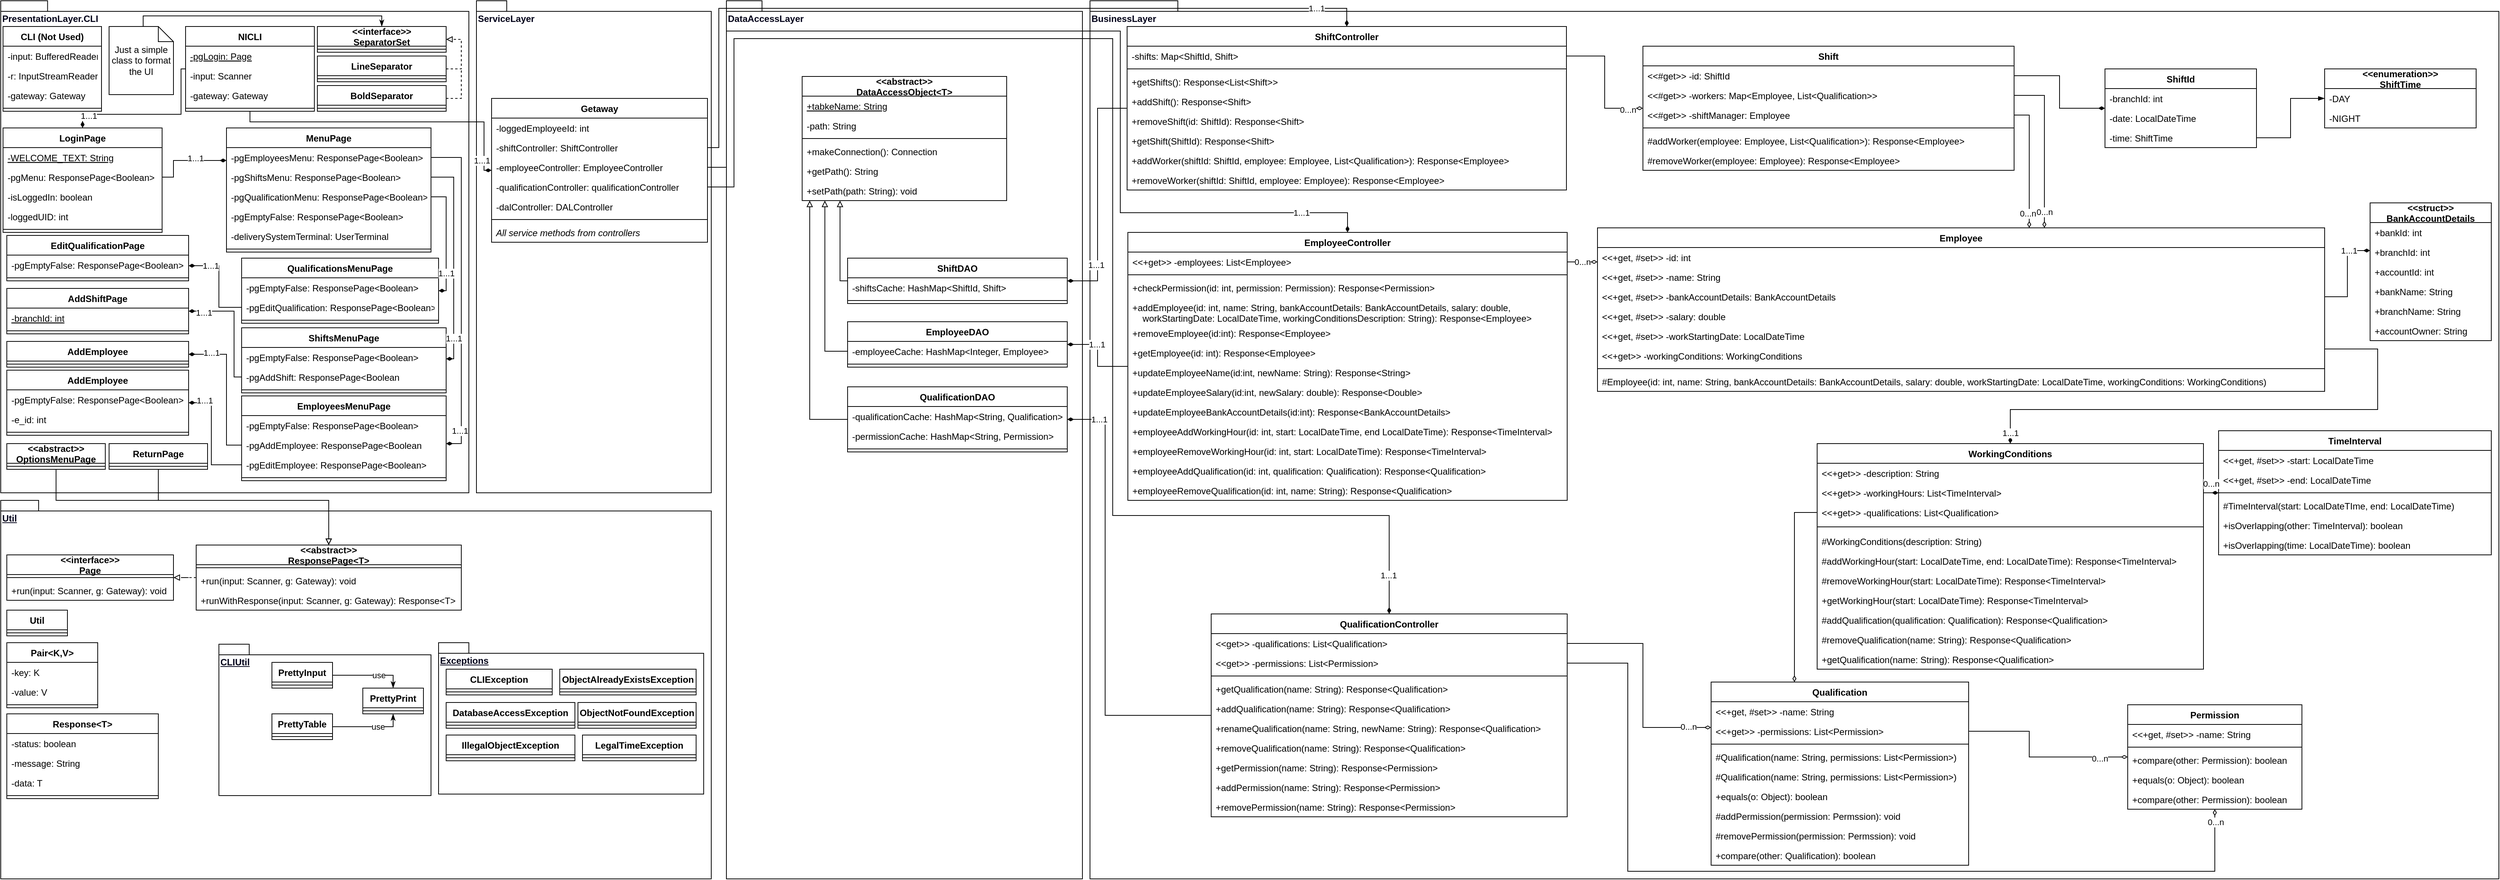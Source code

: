 <mxfile version="18.0.5" type="google"><diagram id="C5RBs43oDa-KdzZeNtuy" name="Page-1"><mxGraphModel dx="4975" dy="652" grid="1" gridSize="10" guides="1" tooltips="1" connect="1" arrows="1" fold="1" page="1" pageScale="1" pageWidth="827" pageHeight="1169" math="0" shadow="0"><root><mxCell id="WIyWlLk6GJQsqaUBKTNV-0"/><mxCell id="WIyWlLk6GJQsqaUBKTNV-1" parent="WIyWlLk6GJQsqaUBKTNV-0"/><mxCell id="z-KwbsXw7idbuZmBBeRh-152" value="DataAccessLayer" style="shape=folder;fontStyle=1;spacingTop=10;tabWidth=40;tabHeight=14;tabPosition=left;html=1;align=left;verticalAlign=top;rotatable=1;deletable=1;movable=1;resizable=1;editable=1;connectable=1;fontSize=12;fontColor=#000019;" vertex="1" parent="WIyWlLk6GJQsqaUBKTNV-1"><mxGeometry x="-2350" width="470" height="1160" as="geometry"/></mxCell><mxCell id="0wVAAgDNjSVk6ofBHdnk-1" value="&lt;u&gt;Util&lt;/u&gt;" style="shape=folder;fontStyle=1;spacingTop=10;tabWidth=40;tabHeight=14;tabPosition=left;html=1;align=left;verticalAlign=top;rotatable=1;deletable=1;movable=1;resizable=1;editable=1;connectable=1;fontSize=12;fontColor=#000019;" parent="WIyWlLk6GJQsqaUBKTNV-1" vertex="1"><mxGeometry x="-3308" y="660" width="938" height="500" as="geometry"/></mxCell><mxCell id="z-KwbsXw7idbuZmBBeRh-25" value="&lt;u&gt;CLIUtil&lt;/u&gt;" style="shape=folder;fontStyle=1;spacingTop=10;tabWidth=40;tabHeight=14;tabPosition=left;html=1;align=left;verticalAlign=top;rotatable=1;deletable=1;movable=1;resizable=1;editable=1;connectable=1;fontSize=12;fontColor=#000019;" vertex="1" parent="WIyWlLk6GJQsqaUBKTNV-1"><mxGeometry x="-3020" y="850" width="280" height="200" as="geometry"/></mxCell><mxCell id="0wVAAgDNjSVk6ofBHdnk-4" value="ServiceLayer" style="shape=folder;fontStyle=1;spacingTop=10;tabWidth=40;tabHeight=14;tabPosition=left;html=1;align=left;verticalAlign=top;rotatable=1;deletable=1;movable=1;resizable=1;editable=1;connectable=1;fontSize=12;fontColor=#000019;" parent="WIyWlLk6GJQsqaUBKTNV-1" vertex="1"><mxGeometry x="-2680" width="310" height="650" as="geometry"/></mxCell><mxCell id="0wVAAgDNjSVk6ofBHdnk-2" value="PresentationLayer.CLI" style="shape=folder;fontStyle=1;spacingTop=10;tabWidth=40;tabHeight=14;tabPosition=left;html=1;align=left;verticalAlign=top;rotatable=1;deletable=1;movable=1;resizable=1;editable=1;connectable=1;fontSize=12;fontColor=#000019;" parent="WIyWlLk6GJQsqaUBKTNV-1" vertex="1"><mxGeometry x="-3308" width="618" height="650" as="geometry"/></mxCell><mxCell id="0wVAAgDNjSVk6ofBHdnk-0" value="BusinessLayer" style="shape=folder;fontStyle=1;spacingTop=10;tabWidth=40;tabHeight=14;tabPosition=left;html=1;align=left;verticalAlign=top;rotatable=1;deletable=1;movable=1;resizable=1;editable=1;connectable=1;fontSize=12;fontColor=#000019;" parent="WIyWlLk6GJQsqaUBKTNV-1" vertex="1"><mxGeometry x="-1870" width="1860" height="1160" as="geometry"/></mxCell><mxCell id="sn66bS3Q8xBKzu2t11Q2-0" value="Employee" style="swimlane;fontStyle=1;childLayout=stackLayout;horizontal=1;startSize=26;horizontalStack=0;resizeParent=1;resizeParentMax=0;resizeLast=0;collapsible=1;marginBottom=0;fillColor=#FFFFFF;" parent="WIyWlLk6GJQsqaUBKTNV-1" vertex="1"><mxGeometry x="-1200" y="300" width="960" height="216" as="geometry"><mxRectangle x="-1654" y="280" width="90" height="26" as="alternateBounds"/></mxGeometry></mxCell><mxCell id="sn66bS3Q8xBKzu2t11Q2-1" value="&lt;&lt;+get, #set&gt;&gt; -id: int" style="text;strokeColor=none;fillColor=none;align=left;verticalAlign=top;spacingLeft=4;spacingRight=4;overflow=hidden;rotatable=0;points=[[0,0.5],[1,0.5]];portConstraint=eastwest;" parent="sn66bS3Q8xBKzu2t11Q2-0" vertex="1"><mxGeometry y="26" width="960" height="26" as="geometry"/></mxCell><mxCell id="sn66bS3Q8xBKzu2t11Q2-2" value="&lt;&lt;+get, #set&gt;&gt; -name: String" style="text;strokeColor=none;fillColor=none;align=left;verticalAlign=top;spacingLeft=4;spacingRight=4;overflow=hidden;rotatable=0;points=[[0,0.5],[1,0.5]];portConstraint=eastwest;" parent="sn66bS3Q8xBKzu2t11Q2-0" vertex="1"><mxGeometry y="52" width="960" height="26" as="geometry"/></mxCell><mxCell id="sn66bS3Q8xBKzu2t11Q2-3" value="&lt;&lt;+get, #set&gt;&gt; -bankAccountDetails: BankAccountDetails" style="text;strokeColor=none;fillColor=none;align=left;verticalAlign=top;spacingLeft=4;spacingRight=4;overflow=hidden;rotatable=0;points=[[0,0.5],[1,0.5]];portConstraint=eastwest;" parent="sn66bS3Q8xBKzu2t11Q2-0" vertex="1"><mxGeometry y="78" width="960" height="26" as="geometry"/></mxCell><mxCell id="sn66bS3Q8xBKzu2t11Q2-4" value="&lt;&lt;+get, #set&gt;&gt; -salary: double" style="text;strokeColor=none;fillColor=none;align=left;verticalAlign=top;spacingLeft=4;spacingRight=4;overflow=hidden;rotatable=0;points=[[0,0.5],[1,0.5]];portConstraint=eastwest;" parent="sn66bS3Q8xBKzu2t11Q2-0" vertex="1"><mxGeometry y="104" width="960" height="26" as="geometry"/></mxCell><mxCell id="sn66bS3Q8xBKzu2t11Q2-5" value="&lt;&lt;+get, #set&gt;&gt; -workStartingDate: LocalDateTime" style="text;strokeColor=none;fillColor=none;align=left;verticalAlign=top;spacingLeft=4;spacingRight=4;overflow=hidden;rotatable=0;points=[[0,0.5],[1,0.5]];portConstraint=eastwest;" parent="sn66bS3Q8xBKzu2t11Q2-0" vertex="1"><mxGeometry y="130" width="960" height="26" as="geometry"/></mxCell><mxCell id="sn66bS3Q8xBKzu2t11Q2-6" value="&lt;&lt;+get&gt;&gt; -workingConditions: WorkingConditions" style="text;strokeColor=none;fillColor=none;align=left;verticalAlign=top;spacingLeft=4;spacingRight=4;overflow=hidden;rotatable=0;points=[[0,0.5],[1,0.5]];portConstraint=eastwest;" parent="sn66bS3Q8xBKzu2t11Q2-0" vertex="1"><mxGeometry y="156" width="960" height="26" as="geometry"/></mxCell><mxCell id="q4VN3YE5K8mExrWB29LR-1" value="" style="line;strokeWidth=1;fillColor=none;align=left;verticalAlign=middle;spacingTop=-1;spacingLeft=3;spacingRight=3;rotatable=0;labelPosition=right;points=[];portConstraint=eastwest;" parent="sn66bS3Q8xBKzu2t11Q2-0" vertex="1"><mxGeometry y="182" width="960" height="8" as="geometry"/></mxCell><mxCell id="q4VN3YE5K8mExrWB29LR-0" value="#Employee(id: int, name: String, bankAccountDetails: BankAccountDetails, salary: double, workStartingDate: LocalDateTime, workingConditions: WorkingConditions)" style="text;strokeColor=none;fillColor=none;align=left;verticalAlign=top;spacingLeft=4;spacingRight=4;overflow=hidden;rotatable=0;points=[[0,0.5],[1,0.5]];portConstraint=eastwest;" parent="sn66bS3Q8xBKzu2t11Q2-0" vertex="1"><mxGeometry y="190" width="960" height="26" as="geometry"/></mxCell><mxCell id="sn66bS3Q8xBKzu2t11Q2-21" value="&lt;&lt;struct&gt;&gt;&#10;BankAccountDetails" style="swimlane;fontStyle=1;childLayout=stackLayout;horizontal=1;startSize=26;horizontalStack=0;resizeParent=1;resizeParentMax=0;resizeLast=0;collapsible=1;marginBottom=0;fillColor=#FFFFFF;" parent="WIyWlLk6GJQsqaUBKTNV-1" vertex="1"><mxGeometry x="-180" y="267" width="160" height="182" as="geometry"/></mxCell><mxCell id="sn66bS3Q8xBKzu2t11Q2-22" value="+bankId: int" style="text;strokeColor=none;fillColor=none;align=left;verticalAlign=top;spacingLeft=4;spacingRight=4;overflow=hidden;rotatable=0;points=[[0,0.5],[1,0.5]];portConstraint=eastwest;" parent="sn66bS3Q8xBKzu2t11Q2-21" vertex="1"><mxGeometry y="26" width="160" height="26" as="geometry"/></mxCell><mxCell id="sn66bS3Q8xBKzu2t11Q2-23" value="+branchId: int" style="text;strokeColor=none;fillColor=none;align=left;verticalAlign=top;spacingLeft=4;spacingRight=4;overflow=hidden;rotatable=0;points=[[0,0.5],[1,0.5]];portConstraint=eastwest;" parent="sn66bS3Q8xBKzu2t11Q2-21" vertex="1"><mxGeometry y="52" width="160" height="26" as="geometry"/></mxCell><mxCell id="sn66bS3Q8xBKzu2t11Q2-24" value="+accountId: int" style="text;strokeColor=none;fillColor=none;align=left;verticalAlign=top;spacingLeft=4;spacingRight=4;overflow=hidden;rotatable=0;points=[[0,0.5],[1,0.5]];portConstraint=eastwest;" parent="sn66bS3Q8xBKzu2t11Q2-21" vertex="1"><mxGeometry y="78" width="160" height="26" as="geometry"/></mxCell><mxCell id="sn66bS3Q8xBKzu2t11Q2-25" value="+bankName: String" style="text;strokeColor=none;fillColor=none;align=left;verticalAlign=top;spacingLeft=4;spacingRight=4;overflow=hidden;rotatable=0;points=[[0,0.5],[1,0.5]];portConstraint=eastwest;" parent="sn66bS3Q8xBKzu2t11Q2-21" vertex="1"><mxGeometry y="104" width="160" height="26" as="geometry"/></mxCell><mxCell id="sn66bS3Q8xBKzu2t11Q2-26" value="+branchName: String" style="text;strokeColor=none;fillColor=none;align=left;verticalAlign=top;spacingLeft=4;spacingRight=4;overflow=hidden;rotatable=0;points=[[0,0.5],[1,0.5]];portConstraint=eastwest;" parent="sn66bS3Q8xBKzu2t11Q2-21" vertex="1"><mxGeometry y="130" width="160" height="26" as="geometry"/></mxCell><mxCell id="sn66bS3Q8xBKzu2t11Q2-27" value="+accountOwner: String" style="text;strokeColor=none;fillColor=none;align=left;verticalAlign=top;spacingLeft=4;spacingRight=4;overflow=hidden;rotatable=0;points=[[0,0.5],[1,0.5]];portConstraint=eastwest;" parent="sn66bS3Q8xBKzu2t11Q2-21" vertex="1"><mxGeometry y="156" width="160" height="26" as="geometry"/></mxCell><mxCell id="sn66bS3Q8xBKzu2t11Q2-28" value="TimeInterval" style="swimlane;fontStyle=1;childLayout=stackLayout;horizontal=1;startSize=26;horizontalStack=0;resizeParent=1;resizeParentMax=0;resizeLast=0;collapsible=1;marginBottom=0;fillColor=#FFFFFF;" parent="WIyWlLk6GJQsqaUBKTNV-1" vertex="1"><mxGeometry x="-380" y="568" width="360" height="164" as="geometry"/></mxCell><mxCell id="sn66bS3Q8xBKzu2t11Q2-29" value="&lt;&lt;+get, #set&gt;&gt; -start: LocalDateTime" style="text;strokeColor=none;fillColor=none;align=left;verticalAlign=top;spacingLeft=4;spacingRight=4;overflow=hidden;rotatable=0;points=[[0,0.5],[1,0.5]];portConstraint=eastwest;" parent="sn66bS3Q8xBKzu2t11Q2-28" vertex="1"><mxGeometry y="26" width="360" height="26" as="geometry"/></mxCell><mxCell id="sn66bS3Q8xBKzu2t11Q2-30" value="&lt;&lt;+get, #set&gt;&gt; -end: LocalDateTime" style="text;strokeColor=none;fillColor=none;align=left;verticalAlign=top;spacingLeft=4;spacingRight=4;overflow=hidden;rotatable=0;points=[[0,0.5],[1,0.5]];portConstraint=eastwest;" parent="sn66bS3Q8xBKzu2t11Q2-28" vertex="1"><mxGeometry y="52" width="360" height="26" as="geometry"/></mxCell><mxCell id="sn66bS3Q8xBKzu2t11Q2-31" value="" style="line;strokeWidth=1;fillColor=none;align=left;verticalAlign=middle;spacingTop=-1;spacingLeft=3;spacingRight=3;rotatable=0;labelPosition=right;points=[];portConstraint=eastwest;" parent="sn66bS3Q8xBKzu2t11Q2-28" vertex="1"><mxGeometry y="78" width="360" height="8" as="geometry"/></mxCell><mxCell id="q4VN3YE5K8mExrWB29LR-4" value="#TimeInterval(start: LocalDateTIme, end: LocalDateTime)" style="text;strokeColor=none;fillColor=none;align=left;verticalAlign=top;spacingLeft=4;spacingRight=4;overflow=hidden;rotatable=0;points=[[0,0.5],[1,0.5]];portConstraint=eastwest;" parent="sn66bS3Q8xBKzu2t11Q2-28" vertex="1"><mxGeometry y="86" width="360" height="26" as="geometry"/></mxCell><mxCell id="sn66bS3Q8xBKzu2t11Q2-32" value="+isOverlapping(other: TimeInterval): boolean" style="text;strokeColor=none;fillColor=none;align=left;verticalAlign=top;spacingLeft=4;spacingRight=4;overflow=hidden;rotatable=0;points=[[0,0.5],[1,0.5]];portConstraint=eastwest;" parent="sn66bS3Q8xBKzu2t11Q2-28" vertex="1"><mxGeometry y="112" width="360" height="26" as="geometry"/></mxCell><mxCell id="sn66bS3Q8xBKzu2t11Q2-33" value="+isOverlapping(time: LocalDateTime): boolean" style="text;strokeColor=none;fillColor=none;align=left;verticalAlign=top;spacingLeft=4;spacingRight=4;overflow=hidden;rotatable=0;points=[[0,0.5],[1,0.5]];portConstraint=eastwest;" parent="sn66bS3Q8xBKzu2t11Q2-28" vertex="1"><mxGeometry y="138" width="360" height="26" as="geometry"/></mxCell><mxCell id="sn66bS3Q8xBKzu2t11Q2-34" value="WorkingConditions" style="swimlane;fontStyle=1;childLayout=stackLayout;horizontal=1;startSize=26;horizontalStack=0;resizeParent=1;resizeParentMax=0;resizeLast=0;collapsible=1;marginBottom=0;fillColor=#FFFFFF;" parent="WIyWlLk6GJQsqaUBKTNV-1" vertex="1"><mxGeometry x="-910" y="585" width="510" height="298" as="geometry"/></mxCell><mxCell id="sn66bS3Q8xBKzu2t11Q2-35" value="&lt;&lt;+get&gt;&gt; -description: String" style="text;strokeColor=none;fillColor=none;align=left;verticalAlign=top;spacingLeft=4;spacingRight=4;overflow=hidden;rotatable=0;points=[[0,0.5],[1,0.5]];portConstraint=eastwest;" parent="sn66bS3Q8xBKzu2t11Q2-34" vertex="1"><mxGeometry y="26" width="510" height="26" as="geometry"/></mxCell><mxCell id="sn66bS3Q8xBKzu2t11Q2-36" value="&lt;&lt;+get&gt;&gt; -workingHours: List&lt;TimeInterval&gt;" style="text;strokeColor=none;fillColor=none;align=left;verticalAlign=top;spacingLeft=4;spacingRight=4;overflow=hidden;rotatable=0;points=[[0,0.5],[1,0.5]];portConstraint=eastwest;" parent="sn66bS3Q8xBKzu2t11Q2-34" vertex="1"><mxGeometry y="52" width="510" height="26" as="geometry"/></mxCell><mxCell id="sn66bS3Q8xBKzu2t11Q2-37" value="&lt;&lt;+get&gt;&gt; -qualifications: List&lt;Qualification&gt;" style="text;strokeColor=none;fillColor=none;align=left;verticalAlign=top;spacingLeft=4;spacingRight=4;overflow=hidden;rotatable=0;points=[[0,0.5],[1,0.5]];portConstraint=eastwest;" parent="sn66bS3Q8xBKzu2t11Q2-34" vertex="1"><mxGeometry y="78" width="510" height="26" as="geometry"/></mxCell><mxCell id="sEmuQWF6vsAgU3Lu4SZR-0" value="" style="line;strokeWidth=1;fillColor=none;align=left;verticalAlign=middle;spacingTop=-1;spacingLeft=3;spacingRight=3;rotatable=0;labelPosition=right;points=[];portConstraint=eastwest;" parent="sn66bS3Q8xBKzu2t11Q2-34" vertex="1"><mxGeometry y="104" width="510" height="12" as="geometry"/></mxCell><mxCell id="q4VN3YE5K8mExrWB29LR-2" value="#WorkingConditions(description: String)" style="text;strokeColor=none;fillColor=none;align=left;verticalAlign=top;spacingLeft=4;spacingRight=4;overflow=hidden;rotatable=0;points=[[0,0.5],[1,0.5]];portConstraint=eastwest;" parent="sn66bS3Q8xBKzu2t11Q2-34" vertex="1"><mxGeometry y="116" width="510" height="26" as="geometry"/></mxCell><mxCell id="sEmuQWF6vsAgU3Lu4SZR-1" value="#addWorkingHour(start: LocalDateTime, end: LocalDateTime): Response&lt;TimeInterval&gt;&#10; " style="text;strokeColor=none;fillColor=none;align=left;verticalAlign=top;spacingLeft=4;spacingRight=4;overflow=hidden;rotatable=0;points=[[0,0.5],[1,0.5]];portConstraint=eastwest;" parent="sn66bS3Q8xBKzu2t11Q2-34" vertex="1"><mxGeometry y="142" width="510" height="26" as="geometry"/></mxCell><mxCell id="sEmuQWF6vsAgU3Lu4SZR-3" value="#removeWorkingHour(start: LocalDateTime): Response&lt;TimeInterval&gt;&#10; " style="text;strokeColor=none;fillColor=none;align=left;verticalAlign=top;spacingLeft=4;spacingRight=4;overflow=hidden;rotatable=0;points=[[0,0.5],[1,0.5]];portConstraint=eastwest;" parent="sn66bS3Q8xBKzu2t11Q2-34" vertex="1"><mxGeometry y="168" width="510" height="26" as="geometry"/></mxCell><mxCell id="sEmuQWF6vsAgU3Lu4SZR-4" value="+getWorkingHour(start: LocalDateTime): Response&lt;TimeInterval&gt;&#10; " style="text;strokeColor=none;fillColor=none;align=left;verticalAlign=top;spacingLeft=4;spacingRight=4;overflow=hidden;rotatable=0;points=[[0,0.5],[1,0.5]];portConstraint=eastwest;" parent="sn66bS3Q8xBKzu2t11Q2-34" vertex="1"><mxGeometry y="194" width="510" height="26" as="geometry"/></mxCell><mxCell id="sEmuQWF6vsAgU3Lu4SZR-6" value="#addQualification(qualification: Qualification): Response&lt;Qualification&gt;&#10; " style="text;strokeColor=none;fillColor=none;align=left;verticalAlign=top;spacingLeft=4;spacingRight=4;overflow=hidden;rotatable=0;points=[[0,0.5],[1,0.5]];portConstraint=eastwest;" parent="sn66bS3Q8xBKzu2t11Q2-34" vertex="1"><mxGeometry y="220" width="510" height="26" as="geometry"/></mxCell><mxCell id="sEmuQWF6vsAgU3Lu4SZR-7" value="#removeQualification(name: String): Response&lt;Qualification&gt;&#10; " style="text;strokeColor=none;fillColor=none;align=left;verticalAlign=top;spacingLeft=4;spacingRight=4;overflow=hidden;rotatable=0;points=[[0,0.5],[1,0.5]];portConstraint=eastwest;" parent="sn66bS3Q8xBKzu2t11Q2-34" vertex="1"><mxGeometry y="246" width="510" height="26" as="geometry"/></mxCell><mxCell id="sEmuQWF6vsAgU3Lu4SZR-9" value="+getQualification(name: String): Response&lt;Qualification&gt;&#10; " style="text;strokeColor=none;fillColor=none;align=left;verticalAlign=top;spacingLeft=4;spacingRight=4;overflow=hidden;rotatable=0;points=[[0,0.5],[1,0.5]];portConstraint=eastwest;" parent="sn66bS3Q8xBKzu2t11Q2-34" vertex="1"><mxGeometry y="272" width="510" height="26" as="geometry"/></mxCell><mxCell id="sn66bS3Q8xBKzu2t11Q2-38" value="Permission" style="swimlane;fontStyle=1;childLayout=stackLayout;horizontal=1;startSize=26;horizontalStack=0;resizeParent=1;resizeParentMax=0;resizeLast=0;collapsible=1;marginBottom=0;fillColor=#FFFFFF;" parent="WIyWlLk6GJQsqaUBKTNV-1" vertex="1"><mxGeometry x="-500" y="930" width="230" height="138" as="geometry"/></mxCell><mxCell id="sn66bS3Q8xBKzu2t11Q2-39" value="&lt;&lt;+get, #set&gt;&gt; -name: String" style="text;strokeColor=none;fillColor=none;align=left;verticalAlign=top;spacingLeft=4;spacingRight=4;overflow=hidden;rotatable=0;points=[[0,0.5],[1,0.5]];portConstraint=eastwest;" parent="sn66bS3Q8xBKzu2t11Q2-38" vertex="1"><mxGeometry y="26" width="230" height="26" as="geometry"/></mxCell><mxCell id="sn66bS3Q8xBKzu2t11Q2-40" value="" style="line;strokeWidth=1;fillColor=none;align=left;verticalAlign=middle;spacingTop=-1;spacingLeft=3;spacingRight=3;rotatable=0;labelPosition=right;points=[];portConstraint=eastwest;" parent="sn66bS3Q8xBKzu2t11Q2-38" vertex="1"><mxGeometry y="52" width="230" height="8" as="geometry"/></mxCell><mxCell id="9Ceytx_bgmnRUEHLzv9t-2" value="+compare(other: Permission): boolean" style="text;strokeColor=none;fillColor=none;align=left;verticalAlign=top;spacingLeft=4;spacingRight=4;overflow=hidden;rotatable=0;points=[[0,0.5],[1,0.5]];portConstraint=eastwest;" parent="sn66bS3Q8xBKzu2t11Q2-38" vertex="1"><mxGeometry y="60" width="230" height="26" as="geometry"/></mxCell><mxCell id="9Ceytx_bgmnRUEHLzv9t-3" value="+equals(o: Object): boolean" style="text;strokeColor=none;fillColor=none;align=left;verticalAlign=top;spacingLeft=4;spacingRight=4;overflow=hidden;rotatable=0;points=[[0,0.5],[1,0.5]];portConstraint=eastwest;" parent="sn66bS3Q8xBKzu2t11Q2-38" vertex="1"><mxGeometry y="86" width="230" height="26" as="geometry"/></mxCell><mxCell id="sn66bS3Q8xBKzu2t11Q2-41" value="+compare(other: Permission): boolean" style="text;strokeColor=none;fillColor=none;align=left;verticalAlign=top;spacingLeft=4;spacingRight=4;overflow=hidden;rotatable=0;points=[[0,0.5],[1,0.5]];portConstraint=eastwest;" parent="sn66bS3Q8xBKzu2t11Q2-38" vertex="1"><mxGeometry y="112" width="230" height="26" as="geometry"/></mxCell><mxCell id="sn66bS3Q8xBKzu2t11Q2-42" value="Shift" style="swimlane;fontStyle=1;childLayout=stackLayout;horizontal=1;startSize=26;horizontalStack=0;resizeParent=1;resizeParentMax=0;resizeLast=0;collapsible=1;marginBottom=0;fillColor=#FFFFFF;" parent="WIyWlLk6GJQsqaUBKTNV-1" vertex="1"><mxGeometry x="-1140" y="60" width="490" height="164" as="geometry"/></mxCell><mxCell id="sn66bS3Q8xBKzu2t11Q2-44" value="&lt;&lt;#get&gt;&gt; -id: ShiftId" style="text;strokeColor=none;fillColor=none;align=left;verticalAlign=top;spacingLeft=4;spacingRight=4;overflow=hidden;rotatable=0;points=[[0,0.5],[1,0.5]];portConstraint=eastwest;" parent="sn66bS3Q8xBKzu2t11Q2-42" vertex="1"><mxGeometry y="26" width="490" height="26" as="geometry"/></mxCell><mxCell id="sn66bS3Q8xBKzu2t11Q2-45" value="&lt;&lt;#get&gt;&gt; -workers: Map&lt;Employee, List&lt;Qualification&gt;&gt;" style="text;strokeColor=none;fillColor=none;align=left;verticalAlign=top;spacingLeft=4;spacingRight=4;overflow=hidden;rotatable=0;points=[[0,0.5],[1,0.5]];portConstraint=eastwest;" parent="sn66bS3Q8xBKzu2t11Q2-42" vertex="1"><mxGeometry y="52" width="490" height="26" as="geometry"/></mxCell><mxCell id="sn66bS3Q8xBKzu2t11Q2-46" value="&lt;&lt;#get&gt;&gt; -shiftManager: Employee" style="text;strokeColor=none;fillColor=none;align=left;verticalAlign=top;spacingLeft=4;spacingRight=4;overflow=hidden;rotatable=0;points=[[0,0.5],[1,0.5]];portConstraint=eastwest;" parent="sn66bS3Q8xBKzu2t11Q2-42" vertex="1"><mxGeometry y="78" width="490" height="26" as="geometry"/></mxCell><mxCell id="sn66bS3Q8xBKzu2t11Q2-89" value="" style="line;strokeWidth=1;fillColor=none;align=left;verticalAlign=middle;spacingTop=-1;spacingLeft=3;spacingRight=3;rotatable=0;labelPosition=right;points=[];portConstraint=eastwest;" parent="sn66bS3Q8xBKzu2t11Q2-42" vertex="1"><mxGeometry y="104" width="490" height="8" as="geometry"/></mxCell><mxCell id="sn66bS3Q8xBKzu2t11Q2-90" value="#addWorker(employee: Employee, List&lt;Qualification&gt;): Response&lt;Employee&gt;" style="text;strokeColor=none;fillColor=none;align=left;verticalAlign=top;spacingLeft=4;spacingRight=4;overflow=hidden;rotatable=0;points=[[0,0.5],[1,0.5]];portConstraint=eastwest;" parent="sn66bS3Q8xBKzu2t11Q2-42" vertex="1"><mxGeometry y="112" width="490" height="26" as="geometry"/></mxCell><mxCell id="sn66bS3Q8xBKzu2t11Q2-91" value="#removeWorker(employee: Employee): Response&lt;Employee&gt;" style="text;strokeColor=none;fillColor=none;align=left;verticalAlign=top;spacingLeft=4;spacingRight=4;overflow=hidden;rotatable=0;points=[[0,0.5],[1,0.5]];portConstraint=eastwest;" parent="sn66bS3Q8xBKzu2t11Q2-42" vertex="1"><mxGeometry y="138" width="490" height="26" as="geometry"/></mxCell><mxCell id="sn66bS3Q8xBKzu2t11Q2-49" value="&lt;&lt;enumeration&gt;&gt; &#10;ShiftTime" style="swimlane;fontStyle=1;childLayout=stackLayout;horizontal=1;startSize=26;horizontalStack=0;resizeParent=1;resizeParentMax=0;resizeLast=0;collapsible=1;marginBottom=0;fillColor=#FFFFFF;" parent="WIyWlLk6GJQsqaUBKTNV-1" vertex="1"><mxGeometry x="-240" y="90" width="200" height="78" as="geometry"/></mxCell><mxCell id="sn66bS3Q8xBKzu2t11Q2-50" value="-DAY" style="text;strokeColor=none;fillColor=none;align=left;verticalAlign=top;spacingLeft=4;spacingRight=4;overflow=hidden;rotatable=0;points=[[0,0.5],[1,0.5]];portConstraint=eastwest;" parent="sn66bS3Q8xBKzu2t11Q2-49" vertex="1"><mxGeometry y="26" width="200" height="26" as="geometry"/></mxCell><mxCell id="sn66bS3Q8xBKzu2t11Q2-51" value="-NIGHT" style="text;strokeColor=none;fillColor=none;align=left;verticalAlign=top;spacingLeft=4;spacingRight=4;overflow=hidden;rotatable=0;points=[[0,0.5],[1,0.5]];portConstraint=eastwest;" parent="sn66bS3Q8xBKzu2t11Q2-49" vertex="1"><mxGeometry y="52" width="200" height="26" as="geometry"/></mxCell><mxCell id="sn66bS3Q8xBKzu2t11Q2-54" style="edgeStyle=orthogonalEdgeStyle;rounded=0;orthogonalLoop=1;jettySize=auto;html=1;endArrow=diamondThin;endFill=1;" parent="WIyWlLk6GJQsqaUBKTNV-1" source="sn66bS3Q8xBKzu2t11Q2-6" target="sn66bS3Q8xBKzu2t11Q2-34" edge="1"><mxGeometry relative="1" as="geometry"><Array as="points"><mxPoint x="-170" y="460"/><mxPoint x="-170" y="540"/><mxPoint x="-655" y="540"/></Array></mxGeometry></mxCell><mxCell id="HpMfs2fK35eGq-ayia45-5" value="1...1" style="edgeLabel;html=1;align=center;verticalAlign=middle;resizable=0;points=[];" parent="sn66bS3Q8xBKzu2t11Q2-54" connectable="0" vertex="1"><mxGeometry x="0.957" relative="1" as="geometry"><mxPoint as="offset"/></mxGeometry></mxCell><mxCell id="sn66bS3Q8xBKzu2t11Q2-55" style="edgeStyle=orthogonalEdgeStyle;rounded=0;orthogonalLoop=1;jettySize=auto;html=1;endArrow=diamondThin;endFill=1;strokeWidth=1;" parent="WIyWlLk6GJQsqaUBKTNV-1" source="sn66bS3Q8xBKzu2t11Q2-3" target="sn66bS3Q8xBKzu2t11Q2-21" edge="1"><mxGeometry relative="1" as="geometry"><Array as="points"><mxPoint x="-210" y="391"/><mxPoint x="-210" y="330"/></Array></mxGeometry></mxCell><mxCell id="HpMfs2fK35eGq-ayia45-4" value="1...1" style="edgeLabel;html=1;align=center;verticalAlign=middle;resizable=0;points=[];" parent="sn66bS3Q8xBKzu2t11Q2-55" connectable="0" vertex="1"><mxGeometry x="0.535" relative="1" as="geometry"><mxPoint as="offset"/></mxGeometry></mxCell><mxCell id="sn66bS3Q8xBKzu2t11Q2-58" style="edgeStyle=orthogonalEdgeStyle;rounded=0;orthogonalLoop=1;jettySize=auto;html=1;endArrow=diamondThin;endFill=1;" parent="WIyWlLk6GJQsqaUBKTNV-1" source="sn66bS3Q8xBKzu2t11Q2-36" target="sn66bS3Q8xBKzu2t11Q2-28" edge="1"><mxGeometry relative="1" as="geometry"><Array as="points"><mxPoint x="-520" y="650"/><mxPoint x="-520" y="650"/></Array></mxGeometry></mxCell><mxCell id="HpMfs2fK35eGq-ayia45-6" value="0...n" style="edgeLabel;html=1;align=center;verticalAlign=middle;resizable=0;points=[];" parent="sn66bS3Q8xBKzu2t11Q2-58" connectable="0" vertex="1"><mxGeometry x="-0.338" relative="1" as="geometry"><mxPoint x="3" y="-12" as="offset"/></mxGeometry></mxCell><mxCell id="sn66bS3Q8xBKzu2t11Q2-60" style="edgeStyle=orthogonalEdgeStyle;rounded=0;orthogonalLoop=1;jettySize=auto;html=1;endArrow=diamondThin;endFill=0;" parent="WIyWlLk6GJQsqaUBKTNV-1" source="sn66bS3Q8xBKzu2t11Q2-48" target="sn66bS3Q8xBKzu2t11Q2-38" edge="1"><mxGeometry relative="1" as="geometry"><Array as="points"><mxPoint x="-630" y="965"/><mxPoint x="-630" y="999"/></Array></mxGeometry></mxCell><mxCell id="HpMfs2fK35eGq-ayia45-7" value="0...n" style="edgeLabel;html=1;align=center;verticalAlign=middle;resizable=0;points=[];" parent="sn66bS3Q8xBKzu2t11Q2-60" connectable="0" vertex="1"><mxGeometry x="0.694" y="-2" relative="1" as="geometry"><mxPoint as="offset"/></mxGeometry></mxCell><mxCell id="sn66bS3Q8xBKzu2t11Q2-62" style="edgeStyle=orthogonalEdgeStyle;rounded=0;orthogonalLoop=1;jettySize=auto;html=1;endArrow=diamondThin;endFill=0;strokeWidth=1;" parent="WIyWlLk6GJQsqaUBKTNV-1" source="sn66bS3Q8xBKzu2t11Q2-45" target="sn66bS3Q8xBKzu2t11Q2-0" edge="1"><mxGeometry relative="1" as="geometry"><Array as="points"><mxPoint x="-610" y="125"/></Array></mxGeometry></mxCell><mxCell id="HpMfs2fK35eGq-ayia45-3" value="0...n" style="edgeLabel;html=1;align=center;verticalAlign=middle;resizable=0;points=[];" parent="sn66bS3Q8xBKzu2t11Q2-62" connectable="0" vertex="1"><mxGeometry x="0.804" relative="1" as="geometry"><mxPoint as="offset"/></mxGeometry></mxCell><mxCell id="sn66bS3Q8xBKzu2t11Q2-63" style="edgeStyle=orthogonalEdgeStyle;rounded=0;orthogonalLoop=1;jettySize=auto;html=1;endArrow=diamondThin;endFill=0;strokeWidth=1;" parent="WIyWlLk6GJQsqaUBKTNV-1" source="sn66bS3Q8xBKzu2t11Q2-46" target="sn66bS3Q8xBKzu2t11Q2-0" edge="1"><mxGeometry relative="1" as="geometry"><Array as="points"><mxPoint x="-630" y="151"/></Array></mxGeometry></mxCell><mxCell id="HpMfs2fK35eGq-ayia45-2" value="0...n" style="edgeLabel;html=1;align=center;verticalAlign=middle;resizable=0;points=[];" parent="sn66bS3Q8xBKzu2t11Q2-63" connectable="0" vertex="1"><mxGeometry x="0.769" y="-2" relative="1" as="geometry"><mxPoint as="offset"/></mxGeometry></mxCell><mxCell id="sn66bS3Q8xBKzu2t11Q2-64" style="edgeStyle=orthogonalEdgeStyle;rounded=0;orthogonalLoop=1;jettySize=auto;html=1;endArrow=diamondThin;endFill=0;strokeWidth=1;" parent="WIyWlLk6GJQsqaUBKTNV-1" source="sn66bS3Q8xBKzu2t11Q2-37" target="sn66bS3Q8xBKzu2t11Q2-47" edge="1"><mxGeometry relative="1" as="geometry"><Array as="points"><mxPoint x="-940" y="676"/></Array></mxGeometry></mxCell><mxCell id="z-KwbsXw7idbuZmBBeRh-187" style="edgeStyle=orthogonalEdgeStyle;rounded=0;orthogonalLoop=1;jettySize=auto;html=1;endArrow=diamondThin;endFill=1;" edge="1" parent="WIyWlLk6GJQsqaUBKTNV-1" source="sn66bS3Q8xBKzu2t11Q2-71" target="z-KwbsXw7idbuZmBBeRh-168"><mxGeometry relative="1" as="geometry"><Array as="points"><mxPoint x="-1850" y="944"/><mxPoint x="-1850" y="553"/></Array></mxGeometry></mxCell><mxCell id="z-KwbsXw7idbuZmBBeRh-194" value="1...1" style="edgeLabel;html=1;align=center;verticalAlign=middle;resizable=0;points=[];" vertex="1" connectable="0" parent="z-KwbsXw7idbuZmBBeRh-187"><mxGeometry x="0.856" relative="1" as="geometry"><mxPoint as="offset"/></mxGeometry></mxCell><mxCell id="sn66bS3Q8xBKzu2t11Q2-71" value="QualificationController" style="swimlane;fontStyle=1;childLayout=stackLayout;horizontal=1;startSize=26;horizontalStack=0;resizeParent=1;resizeParentMax=0;resizeLast=0;collapsible=1;marginBottom=0;strokeWidth=1;fillColor=#FFFFFF;" parent="WIyWlLk6GJQsqaUBKTNV-1" vertex="1"><mxGeometry x="-1710" y="810" width="470" height="268" as="geometry"/></mxCell><mxCell id="sn66bS3Q8xBKzu2t11Q2-72" value="&lt;&lt;get&gt;&gt; -qualifications: List&lt;Qualification&gt;" style="text;strokeColor=none;fillColor=none;align=left;verticalAlign=top;spacingLeft=4;spacingRight=4;overflow=hidden;rotatable=0;points=[[0,0.5],[1,0.5]];portConstraint=eastwest;" parent="sn66bS3Q8xBKzu2t11Q2-71" vertex="1"><mxGeometry y="26" width="470" height="26" as="geometry"/></mxCell><mxCell id="sn66bS3Q8xBKzu2t11Q2-73" value="&lt;&lt;get&gt;&gt; -permissions: List&lt;Permission&gt;" style="text;strokeColor=none;fillColor=none;align=left;verticalAlign=top;spacingLeft=4;spacingRight=4;overflow=hidden;rotatable=0;points=[[0,0.5],[1,0.5]];portConstraint=eastwest;" parent="sn66bS3Q8xBKzu2t11Q2-71" vertex="1"><mxGeometry y="52" width="470" height="26" as="geometry"/></mxCell><mxCell id="sn66bS3Q8xBKzu2t11Q2-74" value="" style="line;strokeWidth=1;fillColor=none;align=left;verticalAlign=middle;spacingTop=-1;spacingLeft=3;spacingRight=3;rotatable=0;labelPosition=right;points=[];portConstraint=eastwest;" parent="sn66bS3Q8xBKzu2t11Q2-71" vertex="1"><mxGeometry y="78" width="470" height="8" as="geometry"/></mxCell><mxCell id="sn66bS3Q8xBKzu2t11Q2-75" value="+getQualification(name: String): Response&lt;Qualification&gt;" style="text;strokeColor=none;fillColor=none;align=left;verticalAlign=top;spacingLeft=4;spacingRight=4;overflow=hidden;rotatable=0;points=[[0,0.5],[1,0.5]];portConstraint=eastwest;" parent="sn66bS3Q8xBKzu2t11Q2-71" vertex="1"><mxGeometry y="86" width="470" height="26" as="geometry"/></mxCell><mxCell id="sn66bS3Q8xBKzu2t11Q2-76" value="+addQualification(name: String): Response&lt;Qualification&gt;" style="text;strokeColor=none;fillColor=none;align=left;verticalAlign=top;spacingLeft=4;spacingRight=4;overflow=hidden;rotatable=0;points=[[0,0.5],[1,0.5]];portConstraint=eastwest;" parent="sn66bS3Q8xBKzu2t11Q2-71" vertex="1"><mxGeometry y="112" width="470" height="26" as="geometry"/></mxCell><mxCell id="sEmuQWF6vsAgU3Lu4SZR-10" value="+renameQualification(name: String, newName: String): Response&lt;Qualification&gt;" style="text;strokeColor=none;fillColor=none;align=left;verticalAlign=top;spacingLeft=4;spacingRight=4;overflow=hidden;rotatable=0;points=[[0,0.5],[1,0.5]];portConstraint=eastwest;" parent="sn66bS3Q8xBKzu2t11Q2-71" vertex="1"><mxGeometry y="138" width="470" height="26" as="geometry"/></mxCell><mxCell id="sn66bS3Q8xBKzu2t11Q2-77" value="+removeQualification(name: String): Response&lt;Qualification&gt;" style="text;strokeColor=none;fillColor=none;align=left;verticalAlign=top;spacingLeft=4;spacingRight=4;overflow=hidden;rotatable=0;points=[[0,0.5],[1,0.5]];portConstraint=eastwest;" parent="sn66bS3Q8xBKzu2t11Q2-71" vertex="1"><mxGeometry y="164" width="470" height="26" as="geometry"/></mxCell><mxCell id="sn66bS3Q8xBKzu2t11Q2-78" value="+getPermission(name: String): Response&lt;Permission&gt;" style="text;strokeColor=none;fillColor=none;align=left;verticalAlign=top;spacingLeft=4;spacingRight=4;overflow=hidden;rotatable=0;points=[[0,0.5],[1,0.5]];portConstraint=eastwest;" parent="sn66bS3Q8xBKzu2t11Q2-71" vertex="1"><mxGeometry y="190" width="470" height="26" as="geometry"/></mxCell><mxCell id="sn66bS3Q8xBKzu2t11Q2-79" value="+addPermission(name: String): Response&lt;Permission&gt;" style="text;strokeColor=none;fillColor=none;align=left;verticalAlign=top;spacingLeft=4;spacingRight=4;overflow=hidden;rotatable=0;points=[[0,0.5],[1,0.5]];portConstraint=eastwest;" parent="sn66bS3Q8xBKzu2t11Q2-71" vertex="1"><mxGeometry y="216" width="470" height="26" as="geometry"/></mxCell><mxCell id="sn66bS3Q8xBKzu2t11Q2-80" value="+removePermission(name: String): Response&lt;Permission&gt;" style="text;strokeColor=none;fillColor=none;align=left;verticalAlign=top;spacingLeft=4;spacingRight=4;overflow=hidden;rotatable=0;points=[[0,0.5],[1,0.5]];portConstraint=eastwest;" parent="sn66bS3Q8xBKzu2t11Q2-71" vertex="1"><mxGeometry y="242" width="470" height="26" as="geometry"/></mxCell><mxCell id="sn66bS3Q8xBKzu2t11Q2-81" value="ShiftId" style="swimlane;fontStyle=1;childLayout=stackLayout;horizontal=1;startSize=26;horizontalStack=0;resizeParent=1;resizeParentMax=0;resizeLast=0;collapsible=1;marginBottom=0;fillColor=#FFFFFF;" parent="WIyWlLk6GJQsqaUBKTNV-1" vertex="1"><mxGeometry x="-530" y="90" width="200" height="104" as="geometry"/></mxCell><mxCell id="sn66bS3Q8xBKzu2t11Q2-43" value="-branchId: int" style="text;strokeColor=none;fillColor=none;align=left;verticalAlign=top;spacingLeft=4;spacingRight=4;overflow=hidden;rotatable=0;points=[[0,0.5],[1,0.5]];portConstraint=eastwest;" parent="sn66bS3Q8xBKzu2t11Q2-81" vertex="1"><mxGeometry y="26" width="200" height="26" as="geometry"/></mxCell><mxCell id="sn66bS3Q8xBKzu2t11Q2-84" value="-date: LocalDateTime" style="text;strokeColor=none;fillColor=none;align=left;verticalAlign=top;spacingLeft=4;spacingRight=4;overflow=hidden;rotatable=0;points=[[0,0.5],[1,0.5]];portConstraint=eastwest;" parent="sn66bS3Q8xBKzu2t11Q2-81" vertex="1"><mxGeometry y="52" width="200" height="26" as="geometry"/></mxCell><mxCell id="sn66bS3Q8xBKzu2t11Q2-83" value="-time: ShiftTime" style="text;strokeColor=none;fillColor=none;align=left;verticalAlign=top;spacingLeft=4;spacingRight=4;overflow=hidden;rotatable=0;points=[[0,0.5],[1,0.5]];portConstraint=eastwest;" parent="sn66bS3Q8xBKzu2t11Q2-81" vertex="1"><mxGeometry y="78" width="200" height="26" as="geometry"/></mxCell><mxCell id="sn66bS3Q8xBKzu2t11Q2-86" style="edgeStyle=orthogonalEdgeStyle;rounded=0;orthogonalLoop=1;jettySize=auto;html=1;endArrow=blockThin;endFill=1;strokeWidth=1;" parent="WIyWlLk6GJQsqaUBKTNV-1" source="sn66bS3Q8xBKzu2t11Q2-83" target="sn66bS3Q8xBKzu2t11Q2-49" edge="1"><mxGeometry relative="1" as="geometry"/></mxCell><mxCell id="sn66bS3Q8xBKzu2t11Q2-87" style="edgeStyle=orthogonalEdgeStyle;rounded=0;orthogonalLoop=1;jettySize=auto;html=1;endArrow=diamondThin;endFill=1;strokeWidth=1;" parent="WIyWlLk6GJQsqaUBKTNV-1" source="sn66bS3Q8xBKzu2t11Q2-44" target="sn66bS3Q8xBKzu2t11Q2-81" edge="1"><mxGeometry relative="1" as="geometry"/></mxCell><mxCell id="z-KwbsXw7idbuZmBBeRh-189" style="edgeStyle=orthogonalEdgeStyle;rounded=0;orthogonalLoop=1;jettySize=auto;html=1;endArrow=diamondThin;endFill=1;" edge="1" parent="WIyWlLk6GJQsqaUBKTNV-1" source="sn66bS3Q8xBKzu2t11Q2-92" target="z-KwbsXw7idbuZmBBeRh-175"><mxGeometry relative="1" as="geometry"><Array as="points"><mxPoint x="-1860" y="142"/><mxPoint x="-1860" y="370"/></Array></mxGeometry></mxCell><mxCell id="z-KwbsXw7idbuZmBBeRh-192" value="1...1" style="edgeLabel;html=1;align=center;verticalAlign=middle;resizable=0;points=[];" vertex="1" connectable="0" parent="z-KwbsXw7idbuZmBBeRh-189"><mxGeometry x="0.598" y="-2" relative="1" as="geometry"><mxPoint as="offset"/></mxGeometry></mxCell><mxCell id="sn66bS3Q8xBKzu2t11Q2-92" value="ShiftController" style="swimlane;fontStyle=1;childLayout=stackLayout;horizontal=1;startSize=26;horizontalStack=0;resizeParent=1;resizeParentMax=0;resizeLast=0;collapsible=1;marginBottom=0;strokeWidth=1;fillColor=#FFFFFF;" parent="WIyWlLk6GJQsqaUBKTNV-1" vertex="1"><mxGeometry x="-1821" y="34" width="580" height="216" as="geometry"/></mxCell><mxCell id="sn66bS3Q8xBKzu2t11Q2-93" value="-shifts: Map&lt;ShiftId, Shift&gt;" style="text;strokeColor=none;fillColor=none;align=left;verticalAlign=top;spacingLeft=4;spacingRight=4;overflow=hidden;rotatable=0;points=[[0,0.5],[1,0.5]];portConstraint=eastwest;" parent="sn66bS3Q8xBKzu2t11Q2-92" vertex="1"><mxGeometry y="26" width="580" height="26" as="geometry"/></mxCell><mxCell id="sn66bS3Q8xBKzu2t11Q2-94" value="" style="line;strokeWidth=1;fillColor=none;align=left;verticalAlign=middle;spacingTop=-1;spacingLeft=3;spacingRight=3;rotatable=0;labelPosition=right;points=[];portConstraint=eastwest;" parent="sn66bS3Q8xBKzu2t11Q2-92" vertex="1"><mxGeometry y="52" width="580" height="8" as="geometry"/></mxCell><mxCell id="sn66bS3Q8xBKzu2t11Q2-95" value="+getShifts(): Response&lt;List&lt;Shift&gt;&gt;" style="text;strokeColor=none;fillColor=none;align=left;verticalAlign=top;spacingLeft=4;spacingRight=4;overflow=hidden;rotatable=0;points=[[0,0.5],[1,0.5]];portConstraint=eastwest;" parent="sn66bS3Q8xBKzu2t11Q2-92" vertex="1"><mxGeometry y="60" width="580" height="26" as="geometry"/></mxCell><mxCell id="3c1a8owWG6kjeihsbFVs-7" value="+addShift(): Response&lt;Shift&gt;" style="text;strokeColor=none;fillColor=none;align=left;verticalAlign=top;spacingLeft=4;spacingRight=4;overflow=hidden;rotatable=0;points=[[0,0.5],[1,0.5]];portConstraint=eastwest;" parent="sn66bS3Q8xBKzu2t11Q2-92" vertex="1"><mxGeometry y="86" width="580" height="26" as="geometry"/></mxCell><mxCell id="sn66bS3Q8xBKzu2t11Q2-96" value="+removeShift(id: ShiftId): Response&lt;Shift&gt;" style="text;strokeColor=none;fillColor=none;align=left;verticalAlign=top;spacingLeft=4;spacingRight=4;overflow=hidden;rotatable=0;points=[[0,0.5],[1,0.5]];portConstraint=eastwest;" parent="sn66bS3Q8xBKzu2t11Q2-92" vertex="1"><mxGeometry y="112" width="580" height="26" as="geometry"/></mxCell><mxCell id="sn66bS3Q8xBKzu2t11Q2-97" value="+getShift(ShiftId): Response&lt;Shift&gt;" style="text;strokeColor=none;fillColor=none;align=left;verticalAlign=top;spacingLeft=4;spacingRight=4;overflow=hidden;rotatable=0;points=[[0,0.5],[1,0.5]];portConstraint=eastwest;" parent="sn66bS3Q8xBKzu2t11Q2-92" vertex="1"><mxGeometry y="138" width="580" height="26" as="geometry"/></mxCell><mxCell id="ghszt4CJFG0HmrQzjtjG-2" value="+addWorker(shiftId: ShiftId, employee: Employee, List&lt;Qualification&gt;): Response&lt;Employee&gt;" style="text;strokeColor=none;fillColor=none;align=left;verticalAlign=top;spacingLeft=4;spacingRight=4;overflow=hidden;rotatable=0;points=[[0,0.5],[1,0.5]];portConstraint=eastwest;" parent="sn66bS3Q8xBKzu2t11Q2-92" vertex="1"><mxGeometry y="164" width="580" height="26" as="geometry"/></mxCell><mxCell id="ghszt4CJFG0HmrQzjtjG-0" value="+removeWorker(shiftId: ShiftId, employee: Employee): Response&lt;Employee&gt;" style="text;strokeColor=none;fillColor=none;align=left;verticalAlign=top;spacingLeft=4;spacingRight=4;overflow=hidden;rotatable=0;points=[[0,0.5],[1,0.5]];portConstraint=eastwest;" parent="sn66bS3Q8xBKzu2t11Q2-92" vertex="1"><mxGeometry y="190" width="580" height="26" as="geometry"/></mxCell><mxCell id="sn66bS3Q8xBKzu2t11Q2-98" style="edgeStyle=orthogonalEdgeStyle;rounded=0;orthogonalLoop=1;jettySize=auto;html=1;endArrow=diamondThin;endFill=0;strokeWidth=1;" parent="WIyWlLk6GJQsqaUBKTNV-1" source="sn66bS3Q8xBKzu2t11Q2-93" target="sn66bS3Q8xBKzu2t11Q2-42" edge="1"><mxGeometry relative="1" as="geometry"/></mxCell><mxCell id="HpMfs2fK35eGq-ayia45-1" value="0...n" style="edgeLabel;html=1;align=center;verticalAlign=middle;resizable=0;points=[];" parent="sn66bS3Q8xBKzu2t11Q2-98" connectable="0" vertex="1"><mxGeometry x="0.759" y="-2" relative="1" as="geometry"><mxPoint as="offset"/></mxGeometry></mxCell><mxCell id="z-KwbsXw7idbuZmBBeRh-182" style="edgeStyle=orthogonalEdgeStyle;rounded=0;orthogonalLoop=1;jettySize=auto;html=1;endArrow=diamondThin;endFill=1;" edge="1" parent="WIyWlLk6GJQsqaUBKTNV-1" source="sn66bS3Q8xBKzu2t11Q2-99" target="z-KwbsXw7idbuZmBBeRh-160"><mxGeometry relative="1" as="geometry"/></mxCell><mxCell id="z-KwbsXw7idbuZmBBeRh-193" value="1...1" style="edgeLabel;html=1;align=center;verticalAlign=middle;resizable=0;points=[];" vertex="1" connectable="0" parent="z-KwbsXw7idbuZmBBeRh-182"><mxGeometry x="0.297" relative="1" as="geometry"><mxPoint as="offset"/></mxGeometry></mxCell><mxCell id="sn66bS3Q8xBKzu2t11Q2-99" value="EmployeeController" style="swimlane;fontStyle=1;childLayout=stackLayout;horizontal=1;startSize=26;horizontalStack=0;resizeParent=1;resizeParentMax=0;resizeLast=0;collapsible=1;marginBottom=0;strokeWidth=1;fillColor=#FFFFFF;" parent="WIyWlLk6GJQsqaUBKTNV-1" vertex="1"><mxGeometry x="-1820" y="306" width="580" height="354" as="geometry"/></mxCell><mxCell id="sn66bS3Q8xBKzu2t11Q2-100" value="&lt;&lt;+get&gt;&gt; -employees: List&lt;Employee&gt;" style="text;strokeColor=none;fillColor=none;align=left;verticalAlign=top;spacingLeft=4;spacingRight=4;overflow=hidden;rotatable=0;points=[[0,0.5],[1,0.5]];portConstraint=eastwest;" parent="sn66bS3Q8xBKzu2t11Q2-99" vertex="1"><mxGeometry y="26" width="580" height="26" as="geometry"/></mxCell><mxCell id="sn66bS3Q8xBKzu2t11Q2-101" value="" style="line;strokeWidth=1;fillColor=none;align=left;verticalAlign=middle;spacingTop=-1;spacingLeft=3;spacingRight=3;rotatable=0;labelPosition=right;points=[];portConstraint=eastwest;" parent="sn66bS3Q8xBKzu2t11Q2-99" vertex="1"><mxGeometry y="52" width="580" height="8" as="geometry"/></mxCell><mxCell id="sn66bS3Q8xBKzu2t11Q2-102" value="+checkPermission(id: int, permission: Permission): Response&lt;Permission&gt;" style="text;strokeColor=none;fillColor=none;align=left;verticalAlign=top;spacingLeft=4;spacingRight=4;overflow=hidden;rotatable=0;points=[[0,0.5],[1,0.5]];portConstraint=eastwest;" parent="sn66bS3Q8xBKzu2t11Q2-99" vertex="1"><mxGeometry y="60" width="580" height="26" as="geometry"/></mxCell><mxCell id="3c1a8owWG6kjeihsbFVs-5" value="+addEmployee(id: int, name: String, bankAccountDetails: BankAccountDetails, salary: double, &#10;    workStartingDate: LocalDateTime, workingConditionsDescription: String): Response&lt;Employee&gt;" style="text;strokeColor=none;fillColor=none;align=left;verticalAlign=top;spacingLeft=4;spacingRight=4;overflow=hidden;rotatable=0;points=[[0,0.5],[1,0.5]];portConstraint=eastwest;" parent="sn66bS3Q8xBKzu2t11Q2-99" vertex="1"><mxGeometry y="86" width="580" height="34" as="geometry"/></mxCell><mxCell id="sn66bS3Q8xBKzu2t11Q2-103" value="+removeEmployee(id:int): Response&lt;Employee&gt;" style="text;strokeColor=none;fillColor=none;align=left;verticalAlign=top;spacingLeft=4;spacingRight=4;overflow=hidden;rotatable=0;points=[[0,0.5],[1,0.5]];portConstraint=eastwest;" parent="sn66bS3Q8xBKzu2t11Q2-99" vertex="1"><mxGeometry y="120" width="580" height="26" as="geometry"/></mxCell><mxCell id="sn66bS3Q8xBKzu2t11Q2-104" value="+getEmployee(id: int): Response&lt;Employee&gt;" style="text;strokeColor=none;fillColor=none;align=left;verticalAlign=top;spacingLeft=4;spacingRight=4;overflow=hidden;rotatable=0;points=[[0,0.5],[1,0.5]];portConstraint=eastwest;" parent="sn66bS3Q8xBKzu2t11Q2-99" vertex="1"><mxGeometry y="146" width="580" height="26" as="geometry"/></mxCell><mxCell id="sn66bS3Q8xBKzu2t11Q2-107" value="+updateEmployeeName(id:int, newName: String): Response&lt;String&gt;" style="text;strokeColor=none;fillColor=none;align=left;verticalAlign=top;spacingLeft=4;spacingRight=4;overflow=hidden;rotatable=0;points=[[0,0.5],[1,0.5]];portConstraint=eastwest;" parent="sn66bS3Q8xBKzu2t11Q2-99" vertex="1"><mxGeometry y="172" width="580" height="26" as="geometry"/></mxCell><mxCell id="sn66bS3Q8xBKzu2t11Q2-108" value="+updateEmployeeSalary(id:int, newSalary: double): Response&lt;Double&gt;" style="text;strokeColor=none;fillColor=none;align=left;verticalAlign=top;spacingLeft=4;spacingRight=4;overflow=hidden;rotatable=0;points=[[0,0.5],[1,0.5]];portConstraint=eastwest;" parent="sn66bS3Q8xBKzu2t11Q2-99" vertex="1"><mxGeometry y="198" width="580" height="26" as="geometry"/></mxCell><mxCell id="q4VN3YE5K8mExrWB29LR-8" value="+updateEmployeeBankAccountDetails(id:int): Response&lt;BankAccountDetails&gt;" style="text;strokeColor=none;fillColor=none;align=left;verticalAlign=top;spacingLeft=4;spacingRight=4;overflow=hidden;rotatable=0;points=[[0,0.5],[1,0.5]];portConstraint=eastwest;" parent="sn66bS3Q8xBKzu2t11Q2-99" vertex="1"><mxGeometry y="224" width="580" height="26" as="geometry"/></mxCell><mxCell id="sEmuQWF6vsAgU3Lu4SZR-14" value="+employeeAddWorkingHour(id: int, start: LocalDateTime, end LocalDateTime): Response&lt;TimeInterval&gt;" style="text;strokeColor=none;fillColor=none;align=left;verticalAlign=top;spacingLeft=4;spacingRight=4;overflow=hidden;rotatable=0;points=[[0,0.5],[1,0.5]];portConstraint=eastwest;" parent="sn66bS3Q8xBKzu2t11Q2-99" vertex="1"><mxGeometry y="250" width="580" height="26" as="geometry"/></mxCell><mxCell id="q4VN3YE5K8mExrWB29LR-9" value="+employeeRemoveWorkingHour(id: int, start: LocalDateTime): Response&lt;TimeInterval&gt;&#10; " style="text;strokeColor=none;fillColor=none;align=left;verticalAlign=top;spacingLeft=4;spacingRight=4;overflow=hidden;rotatable=0;points=[[0,0.5],[1,0.5]];portConstraint=eastwest;" parent="sn66bS3Q8xBKzu2t11Q2-99" vertex="1"><mxGeometry y="276" width="580" height="26" as="geometry"/></mxCell><mxCell id="q4VN3YE5K8mExrWB29LR-11" value="+employeeAddQualification(id: int, qualification: Qualification): Response&lt;Qualification&gt;&#10; " style="text;strokeColor=none;fillColor=none;align=left;verticalAlign=top;spacingLeft=4;spacingRight=4;overflow=hidden;rotatable=0;points=[[0,0.5],[1,0.5]];portConstraint=eastwest;" parent="sn66bS3Q8xBKzu2t11Q2-99" vertex="1"><mxGeometry y="302" width="580" height="26" as="geometry"/></mxCell><mxCell id="q4VN3YE5K8mExrWB29LR-12" value="+employeeRemoveQualification(id: int, name: String): Response&lt;Qualification&gt;&#10; " style="text;strokeColor=none;fillColor=none;align=left;verticalAlign=top;spacingLeft=4;spacingRight=4;overflow=hidden;rotatable=0;points=[[0,0.5],[1,0.5]];portConstraint=eastwest;" parent="sn66bS3Q8xBKzu2t11Q2-99" vertex="1"><mxGeometry y="328" width="580" height="26" as="geometry"/></mxCell><mxCell id="sn66bS3Q8xBKzu2t11Q2-110" style="edgeStyle=orthogonalEdgeStyle;rounded=0;orthogonalLoop=1;jettySize=auto;html=1;endArrow=diamondThin;endFill=0;strokeWidth=1;" parent="WIyWlLk6GJQsqaUBKTNV-1" source="sn66bS3Q8xBKzu2t11Q2-72" target="sn66bS3Q8xBKzu2t11Q2-47" edge="1"><mxGeometry relative="1" as="geometry"><Array as="points"><mxPoint x="-1140" y="849"/><mxPoint x="-1140" y="960"/></Array></mxGeometry></mxCell><mxCell id="HpMfs2fK35eGq-ayia45-9" value="0...n" style="edgeLabel;html=1;align=center;verticalAlign=middle;resizable=0;points=[];" parent="sn66bS3Q8xBKzu2t11Q2-110" connectable="0" vertex="1"><mxGeometry x="0.802" y="1" relative="1" as="geometry"><mxPoint as="offset"/></mxGeometry></mxCell><mxCell id="sn66bS3Q8xBKzu2t11Q2-47" value="Qualification" style="swimlane;fontStyle=1;childLayout=stackLayout;horizontal=1;startSize=26;horizontalStack=0;resizeParent=1;resizeParentMax=0;resizeLast=0;collapsible=1;marginBottom=0;fillColor=#FFFFFF;" parent="WIyWlLk6GJQsqaUBKTNV-1" vertex="1"><mxGeometry x="-1050" y="900" width="340" height="242" as="geometry"/></mxCell><mxCell id="sn66bS3Q8xBKzu2t11Q2-70" value="&lt;&lt;+get, #set&gt;&gt; -name: String" style="text;strokeColor=none;fillColor=none;align=left;verticalAlign=top;spacingLeft=4;spacingRight=4;overflow=hidden;rotatable=0;points=[[0,0.5],[1,0.5]];portConstraint=eastwest;" parent="sn66bS3Q8xBKzu2t11Q2-47" vertex="1"><mxGeometry y="26" width="340" height="26" as="geometry"/></mxCell><mxCell id="sn66bS3Q8xBKzu2t11Q2-48" value="&lt;&lt;+get&gt;&gt; -permissions: List&lt;Permission&gt;" style="text;strokeColor=none;fillColor=none;align=left;verticalAlign=top;spacingLeft=4;spacingRight=4;overflow=hidden;rotatable=0;points=[[0,0.5],[1,0.5]];portConstraint=eastwest;" parent="sn66bS3Q8xBKzu2t11Q2-47" vertex="1"><mxGeometry y="52" width="340" height="26" as="geometry"/></mxCell><mxCell id="sEmuQWF6vsAgU3Lu4SZR-13" value="" style="line;strokeWidth=1;fillColor=none;align=left;verticalAlign=middle;spacingTop=-1;spacingLeft=3;spacingRight=3;rotatable=0;labelPosition=right;points=[];portConstraint=eastwest;" parent="sn66bS3Q8xBKzu2t11Q2-47" vertex="1"><mxGeometry y="78" width="340" height="8" as="geometry"/></mxCell><mxCell id="q4VN3YE5K8mExrWB29LR-7" value="#Qualification(name: String, permissions: List&lt;Permission&gt;)" style="text;strokeColor=none;fillColor=none;align=left;verticalAlign=top;spacingLeft=4;spacingRight=4;overflow=hidden;rotatable=0;points=[[0,0.5],[1,0.5]];portConstraint=eastwest;" parent="sn66bS3Q8xBKzu2t11Q2-47" vertex="1"><mxGeometry y="86" width="340" height="26" as="geometry"/></mxCell><mxCell id="8r1xRuwwkuBLustl2Q6z-1" value="#Qualification(name: String, permissions: List&lt;Permission&gt;)" style="text;strokeColor=none;fillColor=none;align=left;verticalAlign=top;spacingLeft=4;spacingRight=4;overflow=hidden;rotatable=0;points=[[0,0.5],[1,0.5]];portConstraint=eastwest;" parent="sn66bS3Q8xBKzu2t11Q2-47" vertex="1"><mxGeometry y="112" width="340" height="26" as="geometry"/></mxCell><mxCell id="9Ceytx_bgmnRUEHLzv9t-5" value="+equals(o: Object): boolean" style="text;strokeColor=none;fillColor=none;align=left;verticalAlign=top;spacingLeft=4;spacingRight=4;overflow=hidden;rotatable=0;points=[[0,0.5],[1,0.5]];portConstraint=eastwest;" parent="sn66bS3Q8xBKzu2t11Q2-47" vertex="1"><mxGeometry y="138" width="340" height="26" as="geometry"/></mxCell><mxCell id="9Ceytx_bgmnRUEHLzv9t-6" value="#addPermission(permission: Permssion): void" style="text;strokeColor=none;fillColor=none;align=left;verticalAlign=top;spacingLeft=4;spacingRight=4;overflow=hidden;rotatable=0;points=[[0,0.5],[1,0.5]];portConstraint=eastwest;" parent="sn66bS3Q8xBKzu2t11Q2-47" vertex="1"><mxGeometry y="164" width="340" height="26" as="geometry"/></mxCell><mxCell id="9Ceytx_bgmnRUEHLzv9t-8" value="#removePermission(permission: Permssion): void" style="text;strokeColor=none;fillColor=none;align=left;verticalAlign=top;spacingLeft=4;spacingRight=4;overflow=hidden;rotatable=0;points=[[0,0.5],[1,0.5]];portConstraint=eastwest;" parent="sn66bS3Q8xBKzu2t11Q2-47" vertex="1"><mxGeometry y="190" width="340" height="26" as="geometry"/></mxCell><mxCell id="9Ceytx_bgmnRUEHLzv9t-4" value="+compare(other: Qualification): boolean" style="text;strokeColor=none;fillColor=none;align=left;verticalAlign=top;spacingLeft=4;spacingRight=4;overflow=hidden;rotatable=0;points=[[0,0.5],[1,0.5]];portConstraint=eastwest;" parent="sn66bS3Q8xBKzu2t11Q2-47" vertex="1"><mxGeometry y="216" width="340" height="26" as="geometry"/></mxCell><mxCell id="8r1xRuwwkuBLustl2Q6z-2" style="edgeStyle=orthogonalEdgeStyle;rounded=0;orthogonalLoop=1;jettySize=auto;html=1;endArrow=diamondThin;endFill=0;" parent="WIyWlLk6GJQsqaUBKTNV-1" source="sn66bS3Q8xBKzu2t11Q2-73" target="sn66bS3Q8xBKzu2t11Q2-38" edge="1"><mxGeometry relative="1" as="geometry"><Array as="points"><mxPoint x="-1160" y="875"/><mxPoint x="-1160" y="1150"/><mxPoint x="-385" y="1150"/></Array></mxGeometry></mxCell><mxCell id="HpMfs2fK35eGq-ayia45-8" value="0...n" style="edgeLabel;html=1;align=center;verticalAlign=middle;resizable=0;points=[];" parent="8r1xRuwwkuBLustl2Q6z-2" connectable="0" vertex="1"><mxGeometry x="0.973" y="-1" relative="1" as="geometry"><mxPoint as="offset"/></mxGeometry></mxCell><mxCell id="8r1xRuwwkuBLustl2Q6z-4" style="edgeStyle=orthogonalEdgeStyle;rounded=0;orthogonalLoop=1;jettySize=auto;html=1;endArrow=diamondThin;endFill=0;" parent="WIyWlLk6GJQsqaUBKTNV-1" source="sn66bS3Q8xBKzu2t11Q2-100" target="sn66bS3Q8xBKzu2t11Q2-0" edge="1"><mxGeometry relative="1" as="geometry"><Array as="points"><mxPoint x="-1370" y="350"/><mxPoint x="-1370" y="350"/></Array></mxGeometry></mxCell><mxCell id="HpMfs2fK35eGq-ayia45-13" value="0...n" style="edgeLabel;html=1;align=center;verticalAlign=middle;resizable=0;points=[];" parent="8r1xRuwwkuBLustl2Q6z-4" connectable="0" vertex="1"><mxGeometry x="-0.252" y="-1" relative="1" as="geometry"><mxPoint x="5" y="-1" as="offset"/></mxGeometry></mxCell><mxCell id="8r1xRuwwkuBLustl2Q6z-9" value="Getaway" style="swimlane;fontStyle=1;childLayout=stackLayout;horizontal=1;startSize=26;horizontalStack=0;resizeParent=1;resizeParentMax=0;resizeLast=0;collapsible=1;marginBottom=0;strokeWidth=1;fillColor=#FFFFFF;" parent="WIyWlLk6GJQsqaUBKTNV-1" vertex="1"><mxGeometry x="-2660" y="129" width="285" height="190" as="geometry"/></mxCell><mxCell id="8r1xRuwwkuBLustl2Q6z-18" value="-loggedEmployeeId: int" style="text;strokeColor=none;fillColor=none;align=left;verticalAlign=top;spacingLeft=4;spacingRight=4;overflow=hidden;rotatable=0;points=[[0,0.5],[1,0.5]];portConstraint=eastwest;" parent="8r1xRuwwkuBLustl2Q6z-9" vertex="1"><mxGeometry y="26" width="285" height="26" as="geometry"/></mxCell><mxCell id="8r1xRuwwkuBLustl2Q6z-20" value="-shiftController: ShiftController" style="text;strokeColor=none;fillColor=none;align=left;verticalAlign=top;spacingLeft=4;spacingRight=4;overflow=hidden;rotatable=0;points=[[0,0.5],[1,0.5]];portConstraint=eastwest;" parent="8r1xRuwwkuBLustl2Q6z-9" vertex="1"><mxGeometry y="52" width="285" height="26" as="geometry"/></mxCell><mxCell id="8r1xRuwwkuBLustl2Q6z-10" value="-employeeController: EmployeeController" style="text;strokeColor=none;fillColor=none;align=left;verticalAlign=top;spacingLeft=4;spacingRight=4;overflow=hidden;rotatable=0;points=[[0,0.5],[1,0.5]];portConstraint=eastwest;" parent="8r1xRuwwkuBLustl2Q6z-9" vertex="1"><mxGeometry y="78" width="285" height="26" as="geometry"/></mxCell><mxCell id="8r1xRuwwkuBLustl2Q6z-21" value="-qualificationController: qualificationController" style="text;strokeColor=none;fillColor=none;align=left;verticalAlign=top;spacingLeft=4;spacingRight=4;overflow=hidden;rotatable=0;points=[[0,0.5],[1,0.5]];portConstraint=eastwest;" parent="8r1xRuwwkuBLustl2Q6z-9" vertex="1"><mxGeometry y="104" width="285" height="26" as="geometry"/></mxCell><mxCell id="8r1xRuwwkuBLustl2Q6z-19" value="-dalController: DALController" style="text;strokeColor=none;fillColor=none;align=left;verticalAlign=top;spacingLeft=4;spacingRight=4;overflow=hidden;rotatable=0;points=[[0,0.5],[1,0.5]];portConstraint=eastwest;" parent="8r1xRuwwkuBLustl2Q6z-9" vertex="1"><mxGeometry y="130" width="285" height="26" as="geometry"/></mxCell><mxCell id="8r1xRuwwkuBLustl2Q6z-11" value="" style="line;strokeWidth=1;fillColor=none;align=left;verticalAlign=middle;spacingTop=-1;spacingLeft=3;spacingRight=3;rotatable=0;labelPosition=right;points=[];portConstraint=eastwest;" parent="8r1xRuwwkuBLustl2Q6z-9" vertex="1"><mxGeometry y="156" width="285" height="8" as="geometry"/></mxCell><mxCell id="z-KwbsXw7idbuZmBBeRh-11" value="All service methods from controllers" style="text;strokeColor=none;fillColor=none;align=left;verticalAlign=top;spacingLeft=4;spacingRight=4;overflow=hidden;rotatable=0;points=[[0,0.5],[1,0.5]];portConstraint=eastwest;fontStyle=2" vertex="1" parent="8r1xRuwwkuBLustl2Q6z-9"><mxGeometry y="164" width="285" height="26" as="geometry"/></mxCell><mxCell id="8r1xRuwwkuBLustl2Q6z-22" style="edgeStyle=orthogonalEdgeStyle;rounded=0;orthogonalLoop=1;jettySize=auto;html=1;endArrow=diamondThin;endFill=1;" parent="WIyWlLk6GJQsqaUBKTNV-1" source="8r1xRuwwkuBLustl2Q6z-10" target="sn66bS3Q8xBKzu2t11Q2-99" edge="1"><mxGeometry relative="1" as="geometry"><Array as="points"><mxPoint x="-2350" y="220"/><mxPoint x="-2350" y="40"/><mxPoint x="-1830" y="40"/><mxPoint x="-1830" y="280"/><mxPoint x="-1530" y="280"/></Array></mxGeometry></mxCell><mxCell id="HpMfs2fK35eGq-ayia45-11" value="1...1" style="edgeLabel;html=1;align=center;verticalAlign=middle;resizable=0;points=[];" parent="8r1xRuwwkuBLustl2Q6z-22" connectable="0" vertex="1"><mxGeometry x="0.865" relative="1" as="geometry"><mxPoint as="offset"/></mxGeometry></mxCell><mxCell id="8r1xRuwwkuBLustl2Q6z-23" style="edgeStyle=orthogonalEdgeStyle;rounded=0;orthogonalLoop=1;jettySize=auto;html=1;endArrow=diamondThin;endFill=1;" parent="WIyWlLk6GJQsqaUBKTNV-1" source="8r1xRuwwkuBLustl2Q6z-20" target="sn66bS3Q8xBKzu2t11Q2-92" edge="1"><mxGeometry relative="1" as="geometry"><Array as="points"><mxPoint x="-2360" y="194"/><mxPoint x="-2360" y="10"/><mxPoint x="-1531" y="10"/></Array></mxGeometry></mxCell><mxCell id="HpMfs2fK35eGq-ayia45-12" value="1...1" style="edgeLabel;html=1;align=center;verticalAlign=middle;resizable=0;points=[];" parent="8r1xRuwwkuBLustl2Q6z-23" connectable="0" vertex="1"><mxGeometry x="0.833" y="-2" relative="1" as="geometry"><mxPoint x="24" y="-2" as="offset"/></mxGeometry></mxCell><mxCell id="8r1xRuwwkuBLustl2Q6z-25" style="edgeStyle=orthogonalEdgeStyle;rounded=0;orthogonalLoop=1;jettySize=auto;html=1;entryX=0.5;entryY=0;entryDx=0;entryDy=0;endArrow=diamondThin;endFill=1;" parent="WIyWlLk6GJQsqaUBKTNV-1" source="8r1xRuwwkuBLustl2Q6z-21" target="sn66bS3Q8xBKzu2t11Q2-71" edge="1"><mxGeometry relative="1" as="geometry"><Array as="points"><mxPoint x="-2340" y="246"/><mxPoint x="-2340" y="50"/><mxPoint x="-1840" y="50"/><mxPoint x="-1840" y="680"/><mxPoint x="-1475" y="680"/></Array></mxGeometry></mxCell><mxCell id="HpMfs2fK35eGq-ayia45-10" value="1...1" style="edgeLabel;html=1;align=center;verticalAlign=middle;resizable=0;points=[];" parent="8r1xRuwwkuBLustl2Q6z-25" connectable="0" vertex="1"><mxGeometry x="0.945" y="-1" relative="1" as="geometry"><mxPoint as="offset"/></mxGeometry></mxCell><mxCell id="z-KwbsXw7idbuZmBBeRh-93" style="edgeStyle=orthogonalEdgeStyle;rounded=0;orthogonalLoop=1;jettySize=auto;html=1;endArrow=diamondThin;endFill=1;" edge="1" parent="WIyWlLk6GJQsqaUBKTNV-1" source="8r1xRuwwkuBLustl2Q6z-42" target="z-KwbsXw7idbuZmBBeRh-75"><mxGeometry relative="1" as="geometry"><Array as="points"><mxPoint x="-3070" y="90"/><mxPoint x="-3070" y="150"/><mxPoint x="-3200" y="150"/></Array></mxGeometry></mxCell><mxCell id="z-KwbsXw7idbuZmBBeRh-204" value="1...1" style="edgeLabel;html=1;align=center;verticalAlign=middle;resizable=0;points=[];" vertex="1" connectable="0" parent="z-KwbsXw7idbuZmBBeRh-93"><mxGeometry x="0.756" y="2" relative="1" as="geometry"><mxPoint as="offset"/></mxGeometry></mxCell><mxCell id="8r1xRuwwkuBLustl2Q6z-42" value="NICLI" style="swimlane;fontStyle=1;childLayout=stackLayout;horizontal=1;startSize=26;horizontalStack=0;resizeParent=1;resizeParentMax=0;resizeLast=0;collapsible=1;marginBottom=0;strokeWidth=1;fillColor=#FFFFFF;" parent="WIyWlLk6GJQsqaUBKTNV-1" vertex="1"><mxGeometry x="-3064" y="34" width="170" height="112" as="geometry"/></mxCell><mxCell id="z-KwbsXw7idbuZmBBeRh-79" value="-pgLogin: Page" style="text;strokeColor=none;fillColor=none;align=left;verticalAlign=top;spacingLeft=4;spacingRight=4;overflow=hidden;rotatable=0;points=[[0,0.5],[1,0.5]];portConstraint=eastwest;fontStyle=4" vertex="1" parent="8r1xRuwwkuBLustl2Q6z-42"><mxGeometry y="26" width="170" height="26" as="geometry"/></mxCell><mxCell id="8r1xRuwwkuBLustl2Q6z-43" value="-input: Scanner" style="text;strokeColor=none;fillColor=none;align=left;verticalAlign=top;spacingLeft=4;spacingRight=4;overflow=hidden;rotatable=0;points=[[0,0.5],[1,0.5]];portConstraint=eastwest;" parent="8r1xRuwwkuBLustl2Q6z-42" vertex="1"><mxGeometry y="52" width="170" height="26" as="geometry"/></mxCell><mxCell id="8r1xRuwwkuBLustl2Q6z-44" value="-gateway: Gateway" style="text;strokeColor=none;fillColor=none;align=left;verticalAlign=top;spacingLeft=4;spacingRight=4;overflow=hidden;rotatable=0;points=[[0,0.5],[1,0.5]];portConstraint=eastwest;" parent="8r1xRuwwkuBLustl2Q6z-42" vertex="1"><mxGeometry y="78" width="170" height="26" as="geometry"/></mxCell><mxCell id="8r1xRuwwkuBLustl2Q6z-48" value="" style="line;strokeWidth=1;fillColor=none;align=left;verticalAlign=middle;spacingTop=-1;spacingLeft=3;spacingRight=3;rotatable=0;labelPosition=right;points=[];portConstraint=eastwest;" parent="8r1xRuwwkuBLustl2Q6z-42" vertex="1"><mxGeometry y="104" width="170" height="8" as="geometry"/></mxCell><mxCell id="8r1xRuwwkuBLustl2Q6z-50" style="edgeStyle=orthogonalEdgeStyle;rounded=0;orthogonalLoop=1;jettySize=auto;html=1;endArrow=diamondThin;endFill=1;" parent="WIyWlLk6GJQsqaUBKTNV-1" source="8r1xRuwwkuBLustl2Q6z-42" target="8r1xRuwwkuBLustl2Q6z-9" edge="1"><mxGeometry relative="1" as="geometry"><Array as="points"><mxPoint x="-2979" y="160"/><mxPoint x="-2670" y="160"/><mxPoint x="-2670" y="224"/></Array></mxGeometry></mxCell><mxCell id="z-KwbsXw7idbuZmBBeRh-198" value="1...1" style="edgeLabel;html=1;align=center;verticalAlign=middle;resizable=0;points=[];" vertex="1" connectable="0" parent="8r1xRuwwkuBLustl2Q6z-50"><mxGeometry x="0.612" y="2" relative="1" as="geometry"><mxPoint y="53" as="offset"/></mxGeometry></mxCell><mxCell id="0wVAAgDNjSVk6ofBHdnk-7" value="CLI (Not Used)" style="swimlane;fontStyle=1;childLayout=stackLayout;horizontal=1;startSize=26;horizontalStack=0;resizeParent=1;resizeParentMax=0;resizeLast=0;collapsible=1;marginBottom=0;strokeWidth=1;fillColor=#FFFFFF;" parent="WIyWlLk6GJQsqaUBKTNV-1" vertex="1"><mxGeometry x="-3305" y="34" width="130" height="112" as="geometry"/></mxCell><mxCell id="0wVAAgDNjSVk6ofBHdnk-8" value="-input: BufferedReader" style="text;strokeColor=none;fillColor=none;align=left;verticalAlign=top;spacingLeft=4;spacingRight=4;overflow=hidden;rotatable=0;points=[[0,0.5],[1,0.5]];portConstraint=eastwest;" parent="0wVAAgDNjSVk6ofBHdnk-7" vertex="1"><mxGeometry y="26" width="130" height="26" as="geometry"/></mxCell><mxCell id="0wVAAgDNjSVk6ofBHdnk-9" value="-r: InputStreamReader" style="text;strokeColor=none;fillColor=none;align=left;verticalAlign=top;spacingLeft=4;spacingRight=4;overflow=hidden;rotatable=0;points=[[0,0.5],[1,0.5]];portConstraint=eastwest;" parent="0wVAAgDNjSVk6ofBHdnk-7" vertex="1"><mxGeometry y="52" width="130" height="26" as="geometry"/></mxCell><mxCell id="0wVAAgDNjSVk6ofBHdnk-10" value="-gateway: Gateway" style="text;strokeColor=none;fillColor=none;align=left;verticalAlign=top;spacingLeft=4;spacingRight=4;overflow=hidden;rotatable=0;points=[[0,0.5],[1,0.5]];portConstraint=eastwest;" parent="0wVAAgDNjSVk6ofBHdnk-7" vertex="1"><mxGeometry y="78" width="130" height="26" as="geometry"/></mxCell><mxCell id="0wVAAgDNjSVk6ofBHdnk-11" value="" style="line;strokeWidth=1;fillColor=none;align=left;verticalAlign=middle;spacingTop=-1;spacingLeft=3;spacingRight=3;rotatable=0;labelPosition=right;points=[];portConstraint=eastwest;" parent="0wVAAgDNjSVk6ofBHdnk-7" vertex="1"><mxGeometry y="104" width="130" height="8" as="geometry"/></mxCell><mxCell id="z-KwbsXw7idbuZmBBeRh-3" style="edgeStyle=orthogonalEdgeStyle;rounded=0;orthogonalLoop=1;jettySize=auto;html=1;dashed=1;endArrow=none;endFill=0;" edge="1" parent="WIyWlLk6GJQsqaUBKTNV-1" source="0wVAAgDNjSVk6ofBHdnk-19"><mxGeometry relative="1" as="geometry"><mxPoint x="-2700" y="90" as="targetPoint"/><Array as="points"><mxPoint x="-2700" y="129"/></Array></mxGeometry></mxCell><mxCell id="0wVAAgDNjSVk6ofBHdnk-19" value="BoldSeparator" style="swimlane;fontStyle=1;childLayout=stackLayout;horizontal=1;startSize=26;horizontalStack=0;resizeParent=1;resizeParentMax=0;resizeLast=0;collapsible=1;marginBottom=0;strokeWidth=1;fillColor=#FFFFFF;" parent="WIyWlLk6GJQsqaUBKTNV-1" vertex="1"><mxGeometry x="-2890" y="112" width="170" height="34" as="geometry"/></mxCell><mxCell id="0wVAAgDNjSVk6ofBHdnk-20" value="" style="line;strokeWidth=1;fillColor=none;align=left;verticalAlign=middle;spacingTop=-1;spacingLeft=3;spacingRight=3;rotatable=0;labelPosition=right;points=[];portConstraint=eastwest;" parent="0wVAAgDNjSVk6ofBHdnk-19" vertex="1"><mxGeometry y="26" width="170" height="8" as="geometry"/></mxCell><mxCell id="z-KwbsXw7idbuZmBBeRh-2" style="edgeStyle=orthogonalEdgeStyle;rounded=0;orthogonalLoop=1;jettySize=auto;html=1;endArrow=block;endFill=0;dashed=1;" edge="1" parent="WIyWlLk6GJQsqaUBKTNV-1" source="z-KwbsXw7idbuZmBBeRh-0" target="0wVAAgDNjSVk6ofBHdnk-25"><mxGeometry relative="1" as="geometry"><Array as="points"><mxPoint x="-2700" y="90"/><mxPoint x="-2700" y="51"/></Array></mxGeometry></mxCell><mxCell id="z-KwbsXw7idbuZmBBeRh-0" value="LineSeparator" style="swimlane;fontStyle=1;childLayout=stackLayout;horizontal=1;startSize=26;horizontalStack=0;resizeParent=1;resizeParentMax=0;resizeLast=0;collapsible=1;marginBottom=0;strokeWidth=1;fillColor=#FFFFFF;" vertex="1" parent="WIyWlLk6GJQsqaUBKTNV-1"><mxGeometry x="-2890" y="73" width="170" height="34" as="geometry"/></mxCell><mxCell id="z-KwbsXw7idbuZmBBeRh-1" value="" style="line;strokeWidth=1;fillColor=none;align=left;verticalAlign=middle;spacingTop=-1;spacingLeft=3;spacingRight=3;rotatable=0;labelPosition=right;points=[];portConstraint=eastwest;" vertex="1" parent="z-KwbsXw7idbuZmBBeRh-0"><mxGeometry y="26" width="170" height="8" as="geometry"/></mxCell><mxCell id="z-KwbsXw7idbuZmBBeRh-92" style="edgeStyle=orthogonalEdgeStyle;rounded=0;orthogonalLoop=1;jettySize=auto;html=1;endArrow=classicThin;endFill=1;" edge="1" parent="WIyWlLk6GJQsqaUBKTNV-1" source="z-KwbsXw7idbuZmBBeRh-4" target="0wVAAgDNjSVk6ofBHdnk-25"><mxGeometry relative="1" as="geometry"><Array as="points"><mxPoint x="-3120" y="20"/><mxPoint x="-2805" y="20"/></Array></mxGeometry></mxCell><mxCell id="z-KwbsXw7idbuZmBBeRh-4" value="Just a simple class to format the UI" style="shape=note;size=20;whiteSpace=wrap;html=1;" vertex="1" parent="WIyWlLk6GJQsqaUBKTNV-1"><mxGeometry x="-3165" y="34" width="85" height="90" as="geometry"/></mxCell><mxCell id="z-KwbsXw7idbuZmBBeRh-6" value="&lt;&lt;interface&gt;&gt;&#10;Page" style="swimlane;fontStyle=1;childLayout=stackLayout;horizontal=1;startSize=26;horizontalStack=0;resizeParent=1;resizeParentMax=0;resizeLast=0;collapsible=1;marginBottom=0;strokeWidth=1;fillColor=#FFFFFF;" vertex="1" parent="WIyWlLk6GJQsqaUBKTNV-1"><mxGeometry x="-3300" y="732" width="220" height="60" as="geometry"/></mxCell><mxCell id="z-KwbsXw7idbuZmBBeRh-7" value="" style="line;strokeWidth=1;fillColor=none;align=left;verticalAlign=middle;spacingTop=-1;spacingLeft=3;spacingRight=3;rotatable=0;labelPosition=right;points=[];portConstraint=eastwest;" vertex="1" parent="z-KwbsXw7idbuZmBBeRh-6"><mxGeometry y="26" width="220" height="8" as="geometry"/></mxCell><mxCell id="z-KwbsXw7idbuZmBBeRh-8" value="+run(input: Scanner, g: Gateway): void" style="text;strokeColor=none;fillColor=none;align=left;verticalAlign=top;spacingLeft=4;spacingRight=4;overflow=hidden;rotatable=0;points=[[0,0.5],[1,0.5]];portConstraint=eastwest;" vertex="1" parent="z-KwbsXw7idbuZmBBeRh-6"><mxGeometry y="34" width="220" height="26" as="geometry"/></mxCell><mxCell id="z-KwbsXw7idbuZmBBeRh-17" style="edgeStyle=orthogonalEdgeStyle;rounded=0;orthogonalLoop=1;jettySize=auto;html=1;endArrow=block;endFill=0;dashed=1;" edge="1" parent="WIyWlLk6GJQsqaUBKTNV-1" source="z-KwbsXw7idbuZmBBeRh-12" target="z-KwbsXw7idbuZmBBeRh-6"><mxGeometry relative="1" as="geometry"/></mxCell><mxCell id="z-KwbsXw7idbuZmBBeRh-12" value="&lt;&lt;abstract&gt;&gt;&#10;ResponsePage&lt;T&gt;" style="swimlane;fontStyle=1;childLayout=stackLayout;horizontal=1;startSize=26;horizontalStack=0;resizeParent=1;resizeParentMax=0;resizeLast=0;collapsible=1;marginBottom=0;strokeWidth=1;fillColor=#FFFFFF;" vertex="1" parent="WIyWlLk6GJQsqaUBKTNV-1"><mxGeometry x="-3050" y="719" width="350" height="86" as="geometry"/></mxCell><mxCell id="z-KwbsXw7idbuZmBBeRh-13" value="" style="line;strokeWidth=1;fillColor=none;align=left;verticalAlign=middle;spacingTop=-1;spacingLeft=3;spacingRight=3;rotatable=0;labelPosition=right;points=[];portConstraint=eastwest;" vertex="1" parent="z-KwbsXw7idbuZmBBeRh-12"><mxGeometry y="26" width="350" height="8" as="geometry"/></mxCell><mxCell id="z-KwbsXw7idbuZmBBeRh-14" value="+run(input: Scanner, g: Gateway): void&#10;" style="text;strokeColor=none;fillColor=none;align=left;verticalAlign=top;spacingLeft=4;spacingRight=4;overflow=hidden;rotatable=0;points=[[0,0.5],[1,0.5]];portConstraint=eastwest;" vertex="1" parent="z-KwbsXw7idbuZmBBeRh-12"><mxGeometry y="34" width="350" height="26" as="geometry"/></mxCell><mxCell id="z-KwbsXw7idbuZmBBeRh-15" value="+runWithResponse(input: Scanner, g: Gateway): Response&lt;T&gt;" style="text;strokeColor=none;fillColor=none;align=left;verticalAlign=top;spacingLeft=4;spacingRight=4;overflow=hidden;rotatable=0;points=[[0,0.5],[1,0.5]];portConstraint=eastwest;" vertex="1" parent="z-KwbsXw7idbuZmBBeRh-12"><mxGeometry y="60" width="350" height="26" as="geometry"/></mxCell><mxCell id="z-KwbsXw7idbuZmBBeRh-20" value="Util" style="swimlane;fontStyle=1;childLayout=stackLayout;horizontal=1;startSize=26;horizontalStack=0;resizeParent=1;resizeParentMax=0;resizeLast=0;collapsible=1;marginBottom=0;strokeWidth=1;fillColor=#FFFFFF;" vertex="1" parent="WIyWlLk6GJQsqaUBKTNV-1"><mxGeometry x="-3300" y="805" width="80" height="34" as="geometry"/></mxCell><mxCell id="z-KwbsXw7idbuZmBBeRh-21" value="" style="line;strokeWidth=1;fillColor=none;align=left;verticalAlign=middle;spacingTop=-1;spacingLeft=3;spacingRight=3;rotatable=0;labelPosition=right;points=[];portConstraint=eastwest;" vertex="1" parent="z-KwbsXw7idbuZmBBeRh-20"><mxGeometry y="26" width="80" height="8" as="geometry"/></mxCell><mxCell id="z-KwbsXw7idbuZmBBeRh-32" style="edgeStyle=orthogonalEdgeStyle;rounded=0;orthogonalLoop=1;jettySize=auto;html=1;endArrow=classicThin;endFill=1;" edge="1" parent="WIyWlLk6GJQsqaUBKTNV-1" source="z-KwbsXw7idbuZmBBeRh-23" target="z-KwbsXw7idbuZmBBeRh-26"><mxGeometry relative="1" as="geometry"><Array as="points"><mxPoint x="-2790" y="891"/></Array></mxGeometry></mxCell><mxCell id="z-KwbsXw7idbuZmBBeRh-33" value="use" style="edgeLabel;html=1;align=center;verticalAlign=middle;resizable=0;points=[];" vertex="1" connectable="0" parent="z-KwbsXw7idbuZmBBeRh-32"><mxGeometry x="0.163" y="-3" relative="1" as="geometry"><mxPoint x="4" y="-3" as="offset"/></mxGeometry></mxCell><mxCell id="z-KwbsXw7idbuZmBBeRh-23" value="PrettyInput" style="swimlane;fontStyle=1;childLayout=stackLayout;horizontal=1;startSize=26;horizontalStack=0;resizeParent=1;resizeParentMax=0;resizeLast=0;collapsible=1;marginBottom=0;strokeWidth=1;fillColor=#FFFFFF;" vertex="1" parent="WIyWlLk6GJQsqaUBKTNV-1"><mxGeometry x="-2950" y="874" width="80" height="34" as="geometry"/></mxCell><mxCell id="z-KwbsXw7idbuZmBBeRh-24" value="" style="line;strokeWidth=1;fillColor=none;align=left;verticalAlign=middle;spacingTop=-1;spacingLeft=3;spacingRight=3;rotatable=0;labelPosition=right;points=[];portConstraint=eastwest;" vertex="1" parent="z-KwbsXw7idbuZmBBeRh-23"><mxGeometry y="26" width="80" height="8" as="geometry"/></mxCell><mxCell id="z-KwbsXw7idbuZmBBeRh-26" value="PrettyPrint" style="swimlane;fontStyle=1;childLayout=stackLayout;horizontal=1;startSize=26;horizontalStack=0;resizeParent=1;resizeParentMax=0;resizeLast=0;collapsible=1;marginBottom=0;strokeWidth=1;fillColor=#FFFFFF;" vertex="1" parent="WIyWlLk6GJQsqaUBKTNV-1"><mxGeometry x="-2830" y="908" width="80" height="34" as="geometry"/></mxCell><mxCell id="z-KwbsXw7idbuZmBBeRh-27" value="" style="line;strokeWidth=1;fillColor=none;align=left;verticalAlign=middle;spacingTop=-1;spacingLeft=3;spacingRight=3;rotatable=0;labelPosition=right;points=[];portConstraint=eastwest;" vertex="1" parent="z-KwbsXw7idbuZmBBeRh-26"><mxGeometry y="26" width="80" height="8" as="geometry"/></mxCell><mxCell id="z-KwbsXw7idbuZmBBeRh-30" style="edgeStyle=orthogonalEdgeStyle;rounded=0;orthogonalLoop=1;jettySize=auto;html=1;endArrow=classicThin;endFill=1;" edge="1" parent="WIyWlLk6GJQsqaUBKTNV-1" source="z-KwbsXw7idbuZmBBeRh-28" target="z-KwbsXw7idbuZmBBeRh-26"><mxGeometry relative="1" as="geometry"><Array as="points"><mxPoint x="-2790" y="959"/></Array></mxGeometry></mxCell><mxCell id="z-KwbsXw7idbuZmBBeRh-34" value="use" style="edgeLabel;html=1;align=center;verticalAlign=middle;resizable=0;points=[];" vertex="1" connectable="0" parent="z-KwbsXw7idbuZmBBeRh-30"><mxGeometry x="-0.512" relative="1" as="geometry"><mxPoint x="36" as="offset"/></mxGeometry></mxCell><mxCell id="z-KwbsXw7idbuZmBBeRh-28" value="PrettyTable" style="swimlane;fontStyle=1;childLayout=stackLayout;horizontal=1;startSize=26;horizontalStack=0;resizeParent=1;resizeParentMax=0;resizeLast=0;collapsible=1;marginBottom=0;strokeWidth=1;fillColor=#FFFFFF;" vertex="1" parent="WIyWlLk6GJQsqaUBKTNV-1"><mxGeometry x="-2950" y="942" width="80" height="34" as="geometry"/></mxCell><mxCell id="z-KwbsXw7idbuZmBBeRh-29" value="" style="line;strokeWidth=1;fillColor=none;align=left;verticalAlign=middle;spacingTop=-1;spacingLeft=3;spacingRight=3;rotatable=0;labelPosition=right;points=[];portConstraint=eastwest;" vertex="1" parent="z-KwbsXw7idbuZmBBeRh-28"><mxGeometry y="26" width="80" height="8" as="geometry"/></mxCell><mxCell id="z-KwbsXw7idbuZmBBeRh-49" value="Pair&lt;K,V&gt;" style="swimlane;fontStyle=1;childLayout=stackLayout;horizontal=1;startSize=26;horizontalStack=0;resizeParent=1;resizeParentMax=0;resizeLast=0;collapsible=1;marginBottom=0;strokeWidth=1;fillColor=#FFFFFF;" vertex="1" parent="WIyWlLk6GJQsqaUBKTNV-1"><mxGeometry x="-3300" y="848" width="120" height="86" as="geometry"/></mxCell><mxCell id="z-KwbsXw7idbuZmBBeRh-53" value="-key: K" style="text;strokeColor=none;fillColor=none;align=left;verticalAlign=top;spacingLeft=4;spacingRight=4;overflow=hidden;rotatable=0;points=[[0,0.5],[1,0.5]];portConstraint=eastwest;" vertex="1" parent="z-KwbsXw7idbuZmBBeRh-49"><mxGeometry y="26" width="120" height="26" as="geometry"/></mxCell><mxCell id="z-KwbsXw7idbuZmBBeRh-54" value="-value: V" style="text;strokeColor=none;fillColor=none;align=left;verticalAlign=top;spacingLeft=4;spacingRight=4;overflow=hidden;rotatable=0;points=[[0,0.5],[1,0.5]];portConstraint=eastwest;" vertex="1" parent="z-KwbsXw7idbuZmBBeRh-49"><mxGeometry y="52" width="120" height="26" as="geometry"/></mxCell><mxCell id="z-KwbsXw7idbuZmBBeRh-50" value="" style="line;strokeWidth=1;fillColor=none;align=left;verticalAlign=middle;spacingTop=-1;spacingLeft=3;spacingRight=3;rotatable=0;labelPosition=right;points=[];portConstraint=eastwest;" vertex="1" parent="z-KwbsXw7idbuZmBBeRh-49"><mxGeometry y="78" width="120" height="8" as="geometry"/></mxCell><mxCell id="z-KwbsXw7idbuZmBBeRh-55" value="Response&lt;T&gt;" style="swimlane;fontStyle=1;childLayout=stackLayout;horizontal=1;startSize=26;horizontalStack=0;resizeParent=1;resizeParentMax=0;resizeLast=0;collapsible=1;marginBottom=0;strokeWidth=1;fillColor=#FFFFFF;" vertex="1" parent="WIyWlLk6GJQsqaUBKTNV-1"><mxGeometry x="-3300" y="942" width="200" height="112" as="geometry"/></mxCell><mxCell id="z-KwbsXw7idbuZmBBeRh-56" value="-status: boolean" style="text;strokeColor=none;fillColor=none;align=left;verticalAlign=top;spacingLeft=4;spacingRight=4;overflow=hidden;rotatable=0;points=[[0,0.5],[1,0.5]];portConstraint=eastwest;" vertex="1" parent="z-KwbsXw7idbuZmBBeRh-55"><mxGeometry y="26" width="200" height="26" as="geometry"/></mxCell><mxCell id="z-KwbsXw7idbuZmBBeRh-59" value="-message: String" style="text;strokeColor=none;fillColor=none;align=left;verticalAlign=top;spacingLeft=4;spacingRight=4;overflow=hidden;rotatable=0;points=[[0,0.5],[1,0.5]];portConstraint=eastwest;" vertex="1" parent="z-KwbsXw7idbuZmBBeRh-55"><mxGeometry y="52" width="200" height="26" as="geometry"/></mxCell><mxCell id="z-KwbsXw7idbuZmBBeRh-60" value="-data: T" style="text;strokeColor=none;fillColor=none;align=left;verticalAlign=top;spacingLeft=4;spacingRight=4;overflow=hidden;rotatable=0;points=[[0,0.5],[1,0.5]];portConstraint=eastwest;" vertex="1" parent="z-KwbsXw7idbuZmBBeRh-55"><mxGeometry y="78" width="200" height="26" as="geometry"/></mxCell><mxCell id="z-KwbsXw7idbuZmBBeRh-58" value="" style="line;strokeWidth=1;fillColor=none;align=left;verticalAlign=middle;spacingTop=-1;spacingLeft=3;spacingRight=3;rotatable=0;labelPosition=right;points=[];portConstraint=eastwest;" vertex="1" parent="z-KwbsXw7idbuZmBBeRh-55"><mxGeometry y="104" width="200" height="8" as="geometry"/></mxCell><mxCell id="z-KwbsXw7idbuZmBBeRh-61" value="&lt;u&gt;Exceptions&lt;/u&gt;" style="shape=folder;fontStyle=1;spacingTop=10;tabWidth=40;tabHeight=14;tabPosition=left;html=1;align=left;verticalAlign=top;rotatable=1;deletable=1;movable=1;resizable=1;editable=1;connectable=1;fontSize=12;fontColor=#000019;" vertex="1" parent="WIyWlLk6GJQsqaUBKTNV-1"><mxGeometry x="-2730" y="848" width="350" height="200" as="geometry"/></mxCell><mxCell id="z-KwbsXw7idbuZmBBeRh-62" value="CLIException" style="swimlane;fontStyle=1;childLayout=stackLayout;horizontal=1;startSize=26;horizontalStack=0;resizeParent=1;resizeParentMax=0;resizeLast=0;collapsible=1;marginBottom=0;strokeWidth=1;fillColor=#FFFFFF;" vertex="1" parent="WIyWlLk6GJQsqaUBKTNV-1"><mxGeometry x="-2720" y="883" width="140" height="34" as="geometry"/></mxCell><mxCell id="z-KwbsXw7idbuZmBBeRh-63" value="" style="line;strokeWidth=1;fillColor=none;align=left;verticalAlign=middle;spacingTop=-1;spacingLeft=3;spacingRight=3;rotatable=0;labelPosition=right;points=[];portConstraint=eastwest;" vertex="1" parent="z-KwbsXw7idbuZmBBeRh-62"><mxGeometry y="26" width="140" height="8" as="geometry"/></mxCell><mxCell id="z-KwbsXw7idbuZmBBeRh-64" value="DatabaseAccessException" style="swimlane;fontStyle=1;childLayout=stackLayout;horizontal=1;startSize=26;horizontalStack=0;resizeParent=1;resizeParentMax=0;resizeLast=0;collapsible=1;marginBottom=0;strokeWidth=1;fillColor=#FFFFFF;" vertex="1" parent="WIyWlLk6GJQsqaUBKTNV-1"><mxGeometry x="-2720" y="927" width="170" height="34" as="geometry"/></mxCell><mxCell id="z-KwbsXw7idbuZmBBeRh-65" value="" style="line;strokeWidth=1;fillColor=none;align=left;verticalAlign=middle;spacingTop=-1;spacingLeft=3;spacingRight=3;rotatable=0;labelPosition=right;points=[];portConstraint=eastwest;" vertex="1" parent="z-KwbsXw7idbuZmBBeRh-64"><mxGeometry y="26" width="170" height="8" as="geometry"/></mxCell><mxCell id="z-KwbsXw7idbuZmBBeRh-66" value="IllegalObjectException" style="swimlane;fontStyle=1;childLayout=stackLayout;horizontal=1;startSize=26;horizontalStack=0;resizeParent=1;resizeParentMax=0;resizeLast=0;collapsible=1;marginBottom=0;strokeWidth=1;fillColor=#FFFFFF;" vertex="1" parent="WIyWlLk6GJQsqaUBKTNV-1"><mxGeometry x="-2720" y="970" width="170" height="34" as="geometry"/></mxCell><mxCell id="z-KwbsXw7idbuZmBBeRh-67" value="" style="line;strokeWidth=1;fillColor=none;align=left;verticalAlign=middle;spacingTop=-1;spacingLeft=3;spacingRight=3;rotatable=0;labelPosition=right;points=[];portConstraint=eastwest;" vertex="1" parent="z-KwbsXw7idbuZmBBeRh-66"><mxGeometry y="26" width="170" height="8" as="geometry"/></mxCell><mxCell id="z-KwbsXw7idbuZmBBeRh-68" value="LegalTimeException" style="swimlane;fontStyle=1;childLayout=stackLayout;horizontal=1;startSize=26;horizontalStack=0;resizeParent=1;resizeParentMax=0;resizeLast=0;collapsible=1;marginBottom=0;strokeWidth=1;fillColor=#FFFFFF;" vertex="1" parent="WIyWlLk6GJQsqaUBKTNV-1"><mxGeometry x="-2540" y="970" width="150" height="34" as="geometry"/></mxCell><mxCell id="z-KwbsXw7idbuZmBBeRh-69" value="" style="line;strokeWidth=1;fillColor=none;align=left;verticalAlign=middle;spacingTop=-1;spacingLeft=3;spacingRight=3;rotatable=0;labelPosition=right;points=[];portConstraint=eastwest;" vertex="1" parent="z-KwbsXw7idbuZmBBeRh-68"><mxGeometry y="26" width="150" height="8" as="geometry"/></mxCell><mxCell id="z-KwbsXw7idbuZmBBeRh-70" value="ObjectAlreadyExistsException" style="swimlane;fontStyle=1;childLayout=stackLayout;horizontal=1;startSize=26;horizontalStack=0;resizeParent=1;resizeParentMax=0;resizeLast=0;collapsible=1;marginBottom=0;strokeWidth=1;fillColor=#FFFFFF;" vertex="1" parent="WIyWlLk6GJQsqaUBKTNV-1"><mxGeometry x="-2570" y="883" width="180" height="34" as="geometry"/></mxCell><mxCell id="z-KwbsXw7idbuZmBBeRh-71" value="" style="line;strokeWidth=1;fillColor=none;align=left;verticalAlign=middle;spacingTop=-1;spacingLeft=3;spacingRight=3;rotatable=0;labelPosition=right;points=[];portConstraint=eastwest;" vertex="1" parent="z-KwbsXw7idbuZmBBeRh-70"><mxGeometry y="26" width="180" height="8" as="geometry"/></mxCell><mxCell id="z-KwbsXw7idbuZmBBeRh-73" value="ObjectNotFoundException" style="swimlane;fontStyle=1;childLayout=stackLayout;horizontal=1;startSize=26;horizontalStack=0;resizeParent=1;resizeParentMax=0;resizeLast=0;collapsible=1;marginBottom=0;strokeWidth=1;fillColor=#FFFFFF;" vertex="1" parent="WIyWlLk6GJQsqaUBKTNV-1"><mxGeometry x="-2546" y="927" width="156" height="34" as="geometry"/></mxCell><mxCell id="z-KwbsXw7idbuZmBBeRh-74" value="" style="line;strokeWidth=1;fillColor=none;align=left;verticalAlign=middle;spacingTop=-1;spacingLeft=3;spacingRight=3;rotatable=0;labelPosition=right;points=[];portConstraint=eastwest;" vertex="1" parent="z-KwbsXw7idbuZmBBeRh-73"><mxGeometry y="26" width="156" height="8" as="geometry"/></mxCell><mxCell id="0wVAAgDNjSVk6ofBHdnk-25" value="&lt;&lt;interface&gt;&gt;&#10;SeparatorSet" style="swimlane;fontStyle=1;childLayout=stackLayout;horizontal=1;startSize=26;horizontalStack=0;resizeParent=1;resizeParentMax=0;resizeLast=0;collapsible=1;marginBottom=0;strokeWidth=1;fillColor=#FFFFFF;hachureGap=4;" parent="WIyWlLk6GJQsqaUBKTNV-1" vertex="1"><mxGeometry x="-2890" y="34" width="170" height="34" as="geometry"/></mxCell><mxCell id="0wVAAgDNjSVk6ofBHdnk-26" value="" style="line;strokeWidth=1;fillColor=none;align=left;verticalAlign=middle;spacingTop=-1;spacingLeft=3;spacingRight=3;rotatable=0;labelPosition=right;points=[];portConstraint=eastwest;" parent="0wVAAgDNjSVk6ofBHdnk-25" vertex="1"><mxGeometry y="26" width="170" height="8" as="geometry"/></mxCell><mxCell id="z-KwbsXw7idbuZmBBeRh-75" value="LoginPage" style="swimlane;fontStyle=1;childLayout=stackLayout;horizontal=1;startSize=26;horizontalStack=0;resizeParent=1;resizeParentMax=0;resizeLast=0;collapsible=1;marginBottom=0;strokeWidth=1;fillColor=#FFFFFF;" vertex="1" parent="WIyWlLk6GJQsqaUBKTNV-1"><mxGeometry x="-3305" y="168" width="210" height="138" as="geometry"/></mxCell><mxCell id="z-KwbsXw7idbuZmBBeRh-76" value="-WELCOME_TEXT: String" style="text;strokeColor=none;fillColor=none;align=left;verticalAlign=top;spacingLeft=4;spacingRight=4;overflow=hidden;rotatable=0;points=[[0,0.5],[1,0.5]];portConstraint=eastwest;fontStyle=4" vertex="1" parent="z-KwbsXw7idbuZmBBeRh-75"><mxGeometry y="26" width="210" height="26" as="geometry"/></mxCell><mxCell id="z-KwbsXw7idbuZmBBeRh-77" value="-pgMenu: ResponsePage&lt;Boolean&gt;" style="text;strokeColor=none;fillColor=none;align=left;verticalAlign=top;spacingLeft=4;spacingRight=4;overflow=hidden;rotatable=0;points=[[0,0.5],[1,0.5]];portConstraint=eastwest;" vertex="1" parent="z-KwbsXw7idbuZmBBeRh-75"><mxGeometry y="52" width="210" height="26" as="geometry"/></mxCell><mxCell id="z-KwbsXw7idbuZmBBeRh-83" value="-isLoggedIn: boolean" style="text;strokeColor=none;fillColor=none;align=left;verticalAlign=top;spacingLeft=4;spacingRight=4;overflow=hidden;rotatable=0;points=[[0,0.5],[1,0.5]];portConstraint=eastwest;" vertex="1" parent="z-KwbsXw7idbuZmBBeRh-75"><mxGeometry y="78" width="210" height="26" as="geometry"/></mxCell><mxCell id="z-KwbsXw7idbuZmBBeRh-82" value="-loggedUID: int" style="text;strokeColor=none;fillColor=none;align=left;verticalAlign=top;spacingLeft=4;spacingRight=4;overflow=hidden;rotatable=0;points=[[0,0.5],[1,0.5]];portConstraint=eastwest;" vertex="1" parent="z-KwbsXw7idbuZmBBeRh-75"><mxGeometry y="104" width="210" height="26" as="geometry"/></mxCell><mxCell id="z-KwbsXw7idbuZmBBeRh-78" value="" style="line;strokeWidth=1;fillColor=none;align=left;verticalAlign=middle;spacingTop=-1;spacingLeft=3;spacingRight=3;rotatable=0;labelPosition=right;points=[];portConstraint=eastwest;" vertex="1" parent="z-KwbsXw7idbuZmBBeRh-75"><mxGeometry y="130" width="210" height="8" as="geometry"/></mxCell><mxCell id="z-KwbsXw7idbuZmBBeRh-94" value="MenuPage" style="swimlane;fontStyle=1;childLayout=stackLayout;horizontal=1;startSize=26;horizontalStack=0;resizeParent=1;resizeParentMax=0;resizeLast=0;collapsible=1;marginBottom=0;strokeWidth=1;fillColor=#FFFFFF;" vertex="1" parent="WIyWlLk6GJQsqaUBKTNV-1"><mxGeometry x="-3010" y="168" width="270" height="164" as="geometry"/></mxCell><mxCell id="z-KwbsXw7idbuZmBBeRh-96" value="-pgEmployeesMenu: ResponsePage&lt;Boolean&gt;" style="text;strokeColor=none;fillColor=none;align=left;verticalAlign=top;spacingLeft=4;spacingRight=4;overflow=hidden;rotatable=0;points=[[0,0.5],[1,0.5]];portConstraint=eastwest;" vertex="1" parent="z-KwbsXw7idbuZmBBeRh-94"><mxGeometry y="26" width="270" height="26" as="geometry"/></mxCell><mxCell id="z-KwbsXw7idbuZmBBeRh-101" value="-pgShiftsMenu: ResponsePage&lt;Boolean&gt;" style="text;strokeColor=none;fillColor=none;align=left;verticalAlign=top;spacingLeft=4;spacingRight=4;overflow=hidden;rotatable=0;points=[[0,0.5],[1,0.5]];portConstraint=eastwest;" vertex="1" parent="z-KwbsXw7idbuZmBBeRh-94"><mxGeometry y="52" width="270" height="26" as="geometry"/></mxCell><mxCell id="z-KwbsXw7idbuZmBBeRh-102" value="-pgQualificationMenu: ResponsePage&lt;Boolean&gt;" style="text;strokeColor=none;fillColor=none;align=left;verticalAlign=top;spacingLeft=4;spacingRight=4;overflow=hidden;rotatable=0;points=[[0,0.5],[1,0.5]];portConstraint=eastwest;" vertex="1" parent="z-KwbsXw7idbuZmBBeRh-94"><mxGeometry y="78" width="270" height="26" as="geometry"/></mxCell><mxCell id="z-KwbsXw7idbuZmBBeRh-103" value="-pgEmptyFalse: ResponsePage&lt;Boolean&gt;" style="text;strokeColor=none;fillColor=none;align=left;verticalAlign=top;spacingLeft=4;spacingRight=4;overflow=hidden;rotatable=0;points=[[0,0.5],[1,0.5]];portConstraint=eastwest;" vertex="1" parent="z-KwbsXw7idbuZmBBeRh-94"><mxGeometry y="104" width="270" height="26" as="geometry"/></mxCell><mxCell id="z-KwbsXw7idbuZmBBeRh-98" value="-deliverySystemTerminal: UserTerminal" style="text;strokeColor=none;fillColor=none;align=left;verticalAlign=top;spacingLeft=4;spacingRight=4;overflow=hidden;rotatable=0;points=[[0,0.5],[1,0.5]];portConstraint=eastwest;" vertex="1" parent="z-KwbsXw7idbuZmBBeRh-94"><mxGeometry y="130" width="270" height="26" as="geometry"/></mxCell><mxCell id="z-KwbsXw7idbuZmBBeRh-99" value="" style="line;strokeWidth=1;fillColor=none;align=left;verticalAlign=middle;spacingTop=-1;spacingLeft=3;spacingRight=3;rotatable=0;labelPosition=right;points=[];portConstraint=eastwest;" vertex="1" parent="z-KwbsXw7idbuZmBBeRh-94"><mxGeometry y="156" width="270" height="8" as="geometry"/></mxCell><mxCell id="z-KwbsXw7idbuZmBBeRh-100" style="edgeStyle=orthogonalEdgeStyle;rounded=0;orthogonalLoop=1;jettySize=auto;html=1;endArrow=diamondThin;endFill=1;" edge="1" parent="WIyWlLk6GJQsqaUBKTNV-1" source="z-KwbsXw7idbuZmBBeRh-77" target="z-KwbsXw7idbuZmBBeRh-94"><mxGeometry relative="1" as="geometry"><Array as="points"><mxPoint x="-3080" y="233"/><mxPoint x="-3080" y="211"/></Array></mxGeometry></mxCell><mxCell id="z-KwbsXw7idbuZmBBeRh-199" value="1...1" style="edgeLabel;html=1;align=center;verticalAlign=middle;resizable=0;points=[];" vertex="1" connectable="0" parent="z-KwbsXw7idbuZmBBeRh-100"><mxGeometry x="0.221" y="3" relative="1" as="geometry"><mxPoint as="offset"/></mxGeometry></mxCell><mxCell id="z-KwbsXw7idbuZmBBeRh-104" value="EmployeesMenuPage" style="swimlane;fontStyle=1;childLayout=stackLayout;horizontal=1;startSize=26;horizontalStack=0;resizeParent=1;resizeParentMax=0;resizeLast=0;collapsible=1;marginBottom=0;strokeWidth=1;fillColor=#FFFFFF;" vertex="1" parent="WIyWlLk6GJQsqaUBKTNV-1"><mxGeometry x="-2990" y="522" width="270" height="112" as="geometry"/></mxCell><mxCell id="z-KwbsXw7idbuZmBBeRh-111" value="-pgEmptyFalse: ResponsePage&lt;Boolean&gt;" style="text;strokeColor=none;fillColor=none;align=left;verticalAlign=top;spacingLeft=4;spacingRight=4;overflow=hidden;rotatable=0;points=[[0,0.5],[1,0.5]];portConstraint=eastwest;" vertex="1" parent="z-KwbsXw7idbuZmBBeRh-104"><mxGeometry y="26" width="270" height="26" as="geometry"/></mxCell><mxCell id="z-KwbsXw7idbuZmBBeRh-105" value="-pgAddEmployee: ResponsePage&lt;Boolean" style="text;strokeColor=none;fillColor=none;align=left;verticalAlign=top;spacingLeft=4;spacingRight=4;overflow=hidden;rotatable=0;points=[[0,0.5],[1,0.5]];portConstraint=eastwest;" vertex="1" parent="z-KwbsXw7idbuZmBBeRh-104"><mxGeometry y="52" width="270" height="26" as="geometry"/></mxCell><mxCell id="z-KwbsXw7idbuZmBBeRh-106" value="-pgEditEmployee: ResponsePage&lt;Boolean&gt;" style="text;strokeColor=none;fillColor=none;align=left;verticalAlign=top;spacingLeft=4;spacingRight=4;overflow=hidden;rotatable=0;points=[[0,0.5],[1,0.5]];portConstraint=eastwest;" vertex="1" parent="z-KwbsXw7idbuZmBBeRh-104"><mxGeometry y="78" width="270" height="26" as="geometry"/></mxCell><mxCell id="z-KwbsXw7idbuZmBBeRh-110" value="" style="line;strokeWidth=1;fillColor=none;align=left;verticalAlign=middle;spacingTop=-1;spacingLeft=3;spacingRight=3;rotatable=0;labelPosition=right;points=[];portConstraint=eastwest;" vertex="1" parent="z-KwbsXw7idbuZmBBeRh-104"><mxGeometry y="104" width="270" height="8" as="geometry"/></mxCell><mxCell id="z-KwbsXw7idbuZmBBeRh-112" style="edgeStyle=orthogonalEdgeStyle;rounded=0;orthogonalLoop=1;jettySize=auto;html=1;endArrow=diamondThin;endFill=1;" edge="1" parent="WIyWlLk6GJQsqaUBKTNV-1" source="z-KwbsXw7idbuZmBBeRh-96" target="z-KwbsXw7idbuZmBBeRh-104"><mxGeometry relative="1" as="geometry"><Array as="points"><mxPoint x="-2700" y="207"/><mxPoint x="-2700" y="585"/></Array></mxGeometry></mxCell><mxCell id="z-KwbsXw7idbuZmBBeRh-195" value="1...1" style="edgeLabel;html=1;align=center;verticalAlign=middle;resizable=0;points=[];" vertex="1" connectable="0" parent="z-KwbsXw7idbuZmBBeRh-112"><mxGeometry x="0.828" y="-2" relative="1" as="geometry"><mxPoint as="offset"/></mxGeometry></mxCell><mxCell id="z-KwbsXw7idbuZmBBeRh-113" value="ShiftsMenuPage" style="swimlane;fontStyle=1;childLayout=stackLayout;horizontal=1;startSize=26;horizontalStack=0;resizeParent=1;resizeParentMax=0;resizeLast=0;collapsible=1;marginBottom=0;strokeWidth=1;fillColor=#FFFFFF;" vertex="1" parent="WIyWlLk6GJQsqaUBKTNV-1"><mxGeometry x="-2990" y="432" width="270" height="86" as="geometry"/></mxCell><mxCell id="z-KwbsXw7idbuZmBBeRh-114" value="-pgEmptyFalse: ResponsePage&lt;Boolean&gt;" style="text;strokeColor=none;fillColor=none;align=left;verticalAlign=top;spacingLeft=4;spacingRight=4;overflow=hidden;rotatable=0;points=[[0,0.5],[1,0.5]];portConstraint=eastwest;" vertex="1" parent="z-KwbsXw7idbuZmBBeRh-113"><mxGeometry y="26" width="270" height="26" as="geometry"/></mxCell><mxCell id="z-KwbsXw7idbuZmBBeRh-115" value="-pgAddShift: ResponsePage&lt;Boolean" style="text;strokeColor=none;fillColor=none;align=left;verticalAlign=top;spacingLeft=4;spacingRight=4;overflow=hidden;rotatable=0;points=[[0,0.5],[1,0.5]];portConstraint=eastwest;" vertex="1" parent="z-KwbsXw7idbuZmBBeRh-113"><mxGeometry y="52" width="270" height="26" as="geometry"/></mxCell><mxCell id="z-KwbsXw7idbuZmBBeRh-117" value="" style="line;strokeWidth=1;fillColor=none;align=left;verticalAlign=middle;spacingTop=-1;spacingLeft=3;spacingRight=3;rotatable=0;labelPosition=right;points=[];portConstraint=eastwest;" vertex="1" parent="z-KwbsXw7idbuZmBBeRh-113"><mxGeometry y="78" width="270" height="8" as="geometry"/></mxCell><mxCell id="z-KwbsXw7idbuZmBBeRh-118" style="edgeStyle=orthogonalEdgeStyle;rounded=0;orthogonalLoop=1;jettySize=auto;html=1;endArrow=diamondThin;endFill=1;" edge="1" parent="WIyWlLk6GJQsqaUBKTNV-1" source="z-KwbsXw7idbuZmBBeRh-101" target="z-KwbsXw7idbuZmBBeRh-113"><mxGeometry relative="1" as="geometry"><Array as="points"><mxPoint x="-2710" y="233"/><mxPoint x="-2710" y="473"/></Array></mxGeometry></mxCell><mxCell id="z-KwbsXw7idbuZmBBeRh-196" value="1...1" style="edgeLabel;html=1;align=center;verticalAlign=middle;resizable=0;points=[];" vertex="1" connectable="0" parent="z-KwbsXw7idbuZmBBeRh-118"><mxGeometry x="0.736" relative="1" as="geometry"><mxPoint as="offset"/></mxGeometry></mxCell><mxCell id="z-KwbsXw7idbuZmBBeRh-119" value="QualificationsMenuPage" style="swimlane;fontStyle=1;childLayout=stackLayout;horizontal=1;startSize=26;horizontalStack=0;resizeParent=1;resizeParentMax=0;resizeLast=0;collapsible=1;marginBottom=0;strokeWidth=1;fillColor=#FFFFFF;" vertex="1" parent="WIyWlLk6GJQsqaUBKTNV-1"><mxGeometry x="-2990" y="340" width="260" height="86" as="geometry"/></mxCell><mxCell id="z-KwbsXw7idbuZmBBeRh-120" value="-pgEmptyFalse: ResponsePage&lt;Boolean&gt;" style="text;strokeColor=none;fillColor=none;align=left;verticalAlign=top;spacingLeft=4;spacingRight=4;overflow=hidden;rotatable=0;points=[[0,0.5],[1,0.5]];portConstraint=eastwest;" vertex="1" parent="z-KwbsXw7idbuZmBBeRh-119"><mxGeometry y="26" width="260" height="26" as="geometry"/></mxCell><mxCell id="z-KwbsXw7idbuZmBBeRh-121" value="-pgEditQualification: ResponsePage&lt;Boolean&gt;" style="text;strokeColor=none;fillColor=none;align=left;verticalAlign=top;spacingLeft=4;spacingRight=4;overflow=hidden;rotatable=0;points=[[0,0.5],[1,0.5]];portConstraint=eastwest;" vertex="1" parent="z-KwbsXw7idbuZmBBeRh-119"><mxGeometry y="52" width="260" height="26" as="geometry"/></mxCell><mxCell id="z-KwbsXw7idbuZmBBeRh-122" value="" style="line;strokeWidth=1;fillColor=none;align=left;verticalAlign=middle;spacingTop=-1;spacingLeft=3;spacingRight=3;rotatable=0;labelPosition=right;points=[];portConstraint=eastwest;" vertex="1" parent="z-KwbsXw7idbuZmBBeRh-119"><mxGeometry y="78" width="260" height="8" as="geometry"/></mxCell><mxCell id="z-KwbsXw7idbuZmBBeRh-123" style="edgeStyle=orthogonalEdgeStyle;rounded=0;orthogonalLoop=1;jettySize=auto;html=1;endArrow=diamondThin;endFill=1;" edge="1" parent="WIyWlLk6GJQsqaUBKTNV-1" source="z-KwbsXw7idbuZmBBeRh-102" target="z-KwbsXw7idbuZmBBeRh-119"><mxGeometry relative="1" as="geometry"><Array as="points"><mxPoint x="-2720" y="259"/></Array></mxGeometry></mxCell><mxCell id="z-KwbsXw7idbuZmBBeRh-197" value="1...1" style="edgeLabel;html=1;align=center;verticalAlign=middle;resizable=0;points=[];" vertex="1" connectable="0" parent="z-KwbsXw7idbuZmBBeRh-123"><mxGeometry x="0.572" relative="1" as="geometry"><mxPoint as="offset"/></mxGeometry></mxCell><mxCell id="z-KwbsXw7idbuZmBBeRh-124" value="EditQualificationPage" style="swimlane;fontStyle=1;childLayout=stackLayout;horizontal=1;startSize=26;horizontalStack=0;resizeParent=1;resizeParentMax=0;resizeLast=0;collapsible=1;marginBottom=0;strokeWidth=1;fillColor=#FFFFFF;" vertex="1" parent="WIyWlLk6GJQsqaUBKTNV-1"><mxGeometry x="-3300" y="310" width="240" height="60" as="geometry"/></mxCell><mxCell id="z-KwbsXw7idbuZmBBeRh-125" value="-pgEmptyFalse: ResponsePage&lt;Boolean&gt;" style="text;strokeColor=none;fillColor=none;align=left;verticalAlign=top;spacingLeft=4;spacingRight=4;overflow=hidden;rotatable=0;points=[[0,0.5],[1,0.5]];portConstraint=eastwest;" vertex="1" parent="z-KwbsXw7idbuZmBBeRh-124"><mxGeometry y="26" width="240" height="26" as="geometry"/></mxCell><mxCell id="z-KwbsXw7idbuZmBBeRh-127" value="" style="line;strokeWidth=1;fillColor=none;align=left;verticalAlign=middle;spacingTop=-1;spacingLeft=3;spacingRight=3;rotatable=0;labelPosition=right;points=[];portConstraint=eastwest;" vertex="1" parent="z-KwbsXw7idbuZmBBeRh-124"><mxGeometry y="52" width="240" height="8" as="geometry"/></mxCell><mxCell id="z-KwbsXw7idbuZmBBeRh-128" style="edgeStyle=orthogonalEdgeStyle;rounded=0;orthogonalLoop=1;jettySize=auto;html=1;endArrow=diamondThin;endFill=1;" edge="1" parent="WIyWlLk6GJQsqaUBKTNV-1" source="z-KwbsXw7idbuZmBBeRh-121" target="z-KwbsXw7idbuZmBBeRh-124"><mxGeometry relative="1" as="geometry"><Array as="points"><mxPoint x="-3020" y="405"/><mxPoint x="-3020" y="350"/></Array></mxGeometry></mxCell><mxCell id="z-KwbsXw7idbuZmBBeRh-200" value="1...1" style="edgeLabel;html=1;align=center;verticalAlign=middle;resizable=0;points=[];" vertex="1" connectable="0" parent="z-KwbsXw7idbuZmBBeRh-128"><mxGeometry x="0.534" relative="1" as="geometry"><mxPoint as="offset"/></mxGeometry></mxCell><mxCell id="z-KwbsXw7idbuZmBBeRh-129" value="AddShiftPage" style="swimlane;fontStyle=1;childLayout=stackLayout;horizontal=1;startSize=26;horizontalStack=0;resizeParent=1;resizeParentMax=0;resizeLast=0;collapsible=1;marginBottom=0;strokeWidth=1;fillColor=#FFFFFF;" vertex="1" parent="WIyWlLk6GJQsqaUBKTNV-1"><mxGeometry x="-3300" y="380" width="240" height="60" as="geometry"/></mxCell><mxCell id="z-KwbsXw7idbuZmBBeRh-130" value="-branchId: int" style="text;strokeColor=none;fillColor=none;align=left;verticalAlign=top;spacingLeft=4;spacingRight=4;overflow=hidden;rotatable=0;points=[[0,0.5],[1,0.5]];portConstraint=eastwest;fontStyle=4" vertex="1" parent="z-KwbsXw7idbuZmBBeRh-129"><mxGeometry y="26" width="240" height="26" as="geometry"/></mxCell><mxCell id="z-KwbsXw7idbuZmBBeRh-131" value="" style="line;strokeWidth=1;fillColor=none;align=left;verticalAlign=middle;spacingTop=-1;spacingLeft=3;spacingRight=3;rotatable=0;labelPosition=right;points=[];portConstraint=eastwest;" vertex="1" parent="z-KwbsXw7idbuZmBBeRh-129"><mxGeometry y="52" width="240" height="8" as="geometry"/></mxCell><mxCell id="z-KwbsXw7idbuZmBBeRh-132" style="edgeStyle=orthogonalEdgeStyle;rounded=0;orthogonalLoop=1;jettySize=auto;html=1;endArrow=diamondThin;endFill=1;" edge="1" parent="WIyWlLk6GJQsqaUBKTNV-1" source="z-KwbsXw7idbuZmBBeRh-115" target="z-KwbsXw7idbuZmBBeRh-129"><mxGeometry relative="1" as="geometry"><Array as="points"><mxPoint x="-3000" y="497"/><mxPoint x="-3000" y="410"/></Array></mxGeometry></mxCell><mxCell id="z-KwbsXw7idbuZmBBeRh-201" value="1...1" style="edgeLabel;html=1;align=center;verticalAlign=middle;resizable=0;points=[];" vertex="1" connectable="0" parent="z-KwbsXw7idbuZmBBeRh-132"><mxGeometry x="0.748" y="2" relative="1" as="geometry"><mxPoint as="offset"/></mxGeometry></mxCell><mxCell id="z-KwbsXw7idbuZmBBeRh-133" value="AddEmployee" style="swimlane;fontStyle=1;childLayout=stackLayout;horizontal=1;startSize=26;horizontalStack=0;resizeParent=1;resizeParentMax=0;resizeLast=0;collapsible=1;marginBottom=0;strokeWidth=1;fillColor=#FFFFFF;" vertex="1" parent="WIyWlLk6GJQsqaUBKTNV-1"><mxGeometry x="-3300" y="450" width="240" height="34" as="geometry"/></mxCell><mxCell id="z-KwbsXw7idbuZmBBeRh-135" value="" style="line;strokeWidth=1;fillColor=none;align=left;verticalAlign=middle;spacingTop=-1;spacingLeft=3;spacingRight=3;rotatable=0;labelPosition=right;points=[];portConstraint=eastwest;" vertex="1" parent="z-KwbsXw7idbuZmBBeRh-133"><mxGeometry y="26" width="240" height="8" as="geometry"/></mxCell><mxCell id="z-KwbsXw7idbuZmBBeRh-136" style="edgeStyle=orthogonalEdgeStyle;rounded=0;orthogonalLoop=1;jettySize=auto;html=1;endArrow=diamondThin;endFill=1;" edge="1" parent="WIyWlLk6GJQsqaUBKTNV-1" source="z-KwbsXw7idbuZmBBeRh-105" target="z-KwbsXw7idbuZmBBeRh-133"><mxGeometry relative="1" as="geometry"><Array as="points"><mxPoint x="-3010" y="587"/><mxPoint x="-3010" y="467"/></Array></mxGeometry></mxCell><mxCell id="z-KwbsXw7idbuZmBBeRh-202" value="1...1" style="edgeLabel;html=1;align=center;verticalAlign=middle;resizable=0;points=[];" vertex="1" connectable="0" parent="z-KwbsXw7idbuZmBBeRh-136"><mxGeometry x="0.546" y="-3" relative="1" as="geometry"><mxPoint x="-13" y="1" as="offset"/></mxGeometry></mxCell><mxCell id="z-KwbsXw7idbuZmBBeRh-137" value="AddEmployee" style="swimlane;fontStyle=1;childLayout=stackLayout;horizontal=1;startSize=26;horizontalStack=0;resizeParent=1;resizeParentMax=0;resizeLast=0;collapsible=1;marginBottom=0;strokeWidth=1;fillColor=#FFFFFF;" vertex="1" parent="WIyWlLk6GJQsqaUBKTNV-1"><mxGeometry x="-3300" y="488" width="240" height="86" as="geometry"/></mxCell><mxCell id="z-KwbsXw7idbuZmBBeRh-139" value="-pgEmptyFalse: ResponsePage&lt;Boolean&gt;" style="text;strokeColor=none;fillColor=none;align=left;verticalAlign=top;spacingLeft=4;spacingRight=4;overflow=hidden;rotatable=0;points=[[0,0.5],[1,0.5]];portConstraint=eastwest;" vertex="1" parent="z-KwbsXw7idbuZmBBeRh-137"><mxGeometry y="26" width="240" height="26" as="geometry"/></mxCell><mxCell id="z-KwbsXw7idbuZmBBeRh-140" value="-e_id: int" style="text;strokeColor=none;fillColor=none;align=left;verticalAlign=top;spacingLeft=4;spacingRight=4;overflow=hidden;rotatable=0;points=[[0,0.5],[1,0.5]];portConstraint=eastwest;" vertex="1" parent="z-KwbsXw7idbuZmBBeRh-137"><mxGeometry y="52" width="240" height="26" as="geometry"/></mxCell><mxCell id="z-KwbsXw7idbuZmBBeRh-138" value="" style="line;strokeWidth=1;fillColor=none;align=left;verticalAlign=middle;spacingTop=-1;spacingLeft=3;spacingRight=3;rotatable=0;labelPosition=right;points=[];portConstraint=eastwest;" vertex="1" parent="z-KwbsXw7idbuZmBBeRh-137"><mxGeometry y="78" width="240" height="8" as="geometry"/></mxCell><mxCell id="z-KwbsXw7idbuZmBBeRh-141" style="edgeStyle=orthogonalEdgeStyle;rounded=0;orthogonalLoop=1;jettySize=auto;html=1;endArrow=diamondThin;endFill=1;" edge="1" parent="WIyWlLk6GJQsqaUBKTNV-1" source="z-KwbsXw7idbuZmBBeRh-106" target="z-KwbsXw7idbuZmBBeRh-137"><mxGeometry relative="1" as="geometry"><Array as="points"><mxPoint x="-3030" y="613"/><mxPoint x="-3030" y="531"/></Array></mxGeometry></mxCell><mxCell id="z-KwbsXw7idbuZmBBeRh-203" value="1...1" style="edgeLabel;html=1;align=center;verticalAlign=middle;resizable=0;points=[];" vertex="1" connectable="0" parent="z-KwbsXw7idbuZmBBeRh-141"><mxGeometry x="0.724" y="-3" relative="1" as="geometry"><mxPoint as="offset"/></mxGeometry></mxCell><mxCell id="z-KwbsXw7idbuZmBBeRh-150" style="edgeStyle=orthogonalEdgeStyle;rounded=0;orthogonalLoop=1;jettySize=auto;html=1;endArrow=block;endFill=0;" edge="1" parent="WIyWlLk6GJQsqaUBKTNV-1" source="z-KwbsXw7idbuZmBBeRh-142" target="z-KwbsXw7idbuZmBBeRh-12"><mxGeometry relative="1" as="geometry"><Array as="points"><mxPoint x="-3235" y="660"/><mxPoint x="-2875" y="660"/></Array></mxGeometry></mxCell><mxCell id="z-KwbsXw7idbuZmBBeRh-142" value="&lt;&lt;abstract&gt;&gt;&#10;OptionsMenuPage" style="swimlane;fontStyle=1;childLayout=stackLayout;horizontal=1;startSize=26;horizontalStack=0;resizeParent=1;resizeParentMax=0;resizeLast=0;collapsible=1;marginBottom=0;strokeWidth=1;fillColor=#FFFFFF;" vertex="1" parent="WIyWlLk6GJQsqaUBKTNV-1"><mxGeometry x="-3300" y="585" width="130" height="34" as="geometry"/></mxCell><mxCell id="z-KwbsXw7idbuZmBBeRh-145" value="" style="line;strokeWidth=1;fillColor=none;align=left;verticalAlign=middle;spacingTop=-1;spacingLeft=3;spacingRight=3;rotatable=0;labelPosition=right;points=[];portConstraint=eastwest;" vertex="1" parent="z-KwbsXw7idbuZmBBeRh-142"><mxGeometry y="26" width="130" height="8" as="geometry"/></mxCell><mxCell id="z-KwbsXw7idbuZmBBeRh-149" style="edgeStyle=orthogonalEdgeStyle;rounded=0;orthogonalLoop=1;jettySize=auto;html=1;endArrow=block;endFill=0;" edge="1" parent="WIyWlLk6GJQsqaUBKTNV-1" source="z-KwbsXw7idbuZmBBeRh-147" target="z-KwbsXw7idbuZmBBeRh-12"><mxGeometry relative="1" as="geometry"><Array as="points"><mxPoint x="-3100" y="660"/><mxPoint x="-2875" y="660"/></Array></mxGeometry></mxCell><mxCell id="z-KwbsXw7idbuZmBBeRh-147" value="ReturnPage" style="swimlane;fontStyle=1;childLayout=stackLayout;horizontal=1;startSize=26;horizontalStack=0;resizeParent=1;resizeParentMax=0;resizeLast=0;collapsible=1;marginBottom=0;strokeWidth=1;fillColor=#FFFFFF;" vertex="1" parent="WIyWlLk6GJQsqaUBKTNV-1"><mxGeometry x="-3165" y="585" width="130" height="34" as="geometry"/></mxCell><mxCell id="z-KwbsXw7idbuZmBBeRh-148" value="" style="line;strokeWidth=1;fillColor=none;align=left;verticalAlign=middle;spacingTop=-1;spacingLeft=3;spacingRight=3;rotatable=0;labelPosition=right;points=[];portConstraint=eastwest;" vertex="1" parent="z-KwbsXw7idbuZmBBeRh-147"><mxGeometry y="26" width="130" height="8" as="geometry"/></mxCell><mxCell id="z-KwbsXw7idbuZmBBeRh-153" value="&lt;&lt;abstract&gt;&gt;&#10;DataAccessObject&lt;T&gt;" style="swimlane;fontStyle=1;childLayout=stackLayout;horizontal=1;startSize=26;horizontalStack=0;resizeParent=1;resizeParentMax=0;resizeLast=0;collapsible=1;marginBottom=0;strokeWidth=1;fillColor=#FFFFFF;" vertex="1" parent="WIyWlLk6GJQsqaUBKTNV-1"><mxGeometry x="-2250" y="100" width="270" height="164" as="geometry"/></mxCell><mxCell id="z-KwbsXw7idbuZmBBeRh-154" value="+tabkeName: String" style="text;strokeColor=none;fillColor=none;align=left;verticalAlign=top;spacingLeft=4;spacingRight=4;overflow=hidden;rotatable=0;points=[[0,0.5],[1,0.5]];portConstraint=eastwest;fontStyle=4" vertex="1" parent="z-KwbsXw7idbuZmBBeRh-153"><mxGeometry y="26" width="270" height="26" as="geometry"/></mxCell><mxCell id="z-KwbsXw7idbuZmBBeRh-155" value="-path: String" style="text;strokeColor=none;fillColor=none;align=left;verticalAlign=top;spacingLeft=4;spacingRight=4;overflow=hidden;rotatable=0;points=[[0,0.5],[1,0.5]];portConstraint=eastwest;" vertex="1" parent="z-KwbsXw7idbuZmBBeRh-153"><mxGeometry y="52" width="270" height="26" as="geometry"/></mxCell><mxCell id="z-KwbsXw7idbuZmBBeRh-156" value="" style="line;strokeWidth=1;fillColor=none;align=left;verticalAlign=middle;spacingTop=-1;spacingLeft=3;spacingRight=3;rotatable=0;labelPosition=right;points=[];portConstraint=eastwest;" vertex="1" parent="z-KwbsXw7idbuZmBBeRh-153"><mxGeometry y="78" width="270" height="8" as="geometry"/></mxCell><mxCell id="z-KwbsXw7idbuZmBBeRh-157" value="+makeConnection(): Connection" style="text;strokeColor=none;fillColor=none;align=left;verticalAlign=top;spacingLeft=4;spacingRight=4;overflow=hidden;rotatable=0;points=[[0,0.5],[1,0.5]];portConstraint=eastwest;" vertex="1" parent="z-KwbsXw7idbuZmBBeRh-153"><mxGeometry y="86" width="270" height="26" as="geometry"/></mxCell><mxCell id="z-KwbsXw7idbuZmBBeRh-158" value="+getPath(): String" style="text;strokeColor=none;fillColor=none;align=left;verticalAlign=top;spacingLeft=4;spacingRight=4;overflow=hidden;rotatable=0;points=[[0,0.5],[1,0.5]];portConstraint=eastwest;" vertex="1" parent="z-KwbsXw7idbuZmBBeRh-153"><mxGeometry y="112" width="270" height="26" as="geometry"/></mxCell><mxCell id="z-KwbsXw7idbuZmBBeRh-159" value="+setPath(path: String): void" style="text;strokeColor=none;fillColor=none;align=left;verticalAlign=top;spacingLeft=4;spacingRight=4;overflow=hidden;rotatable=0;points=[[0,0.5],[1,0.5]];portConstraint=eastwest;" vertex="1" parent="z-KwbsXw7idbuZmBBeRh-153"><mxGeometry y="138" width="270" height="26" as="geometry"/></mxCell><mxCell id="z-KwbsXw7idbuZmBBeRh-185" style="edgeStyle=orthogonalEdgeStyle;rounded=0;orthogonalLoop=1;jettySize=auto;html=1;endArrow=block;endFill=0;" edge="1" parent="WIyWlLk6GJQsqaUBKTNV-1" source="z-KwbsXw7idbuZmBBeRh-168" target="z-KwbsXw7idbuZmBBeRh-153"><mxGeometry relative="1" as="geometry"><Array as="points"><mxPoint x="-2240" y="553"/></Array></mxGeometry></mxCell><mxCell id="z-KwbsXw7idbuZmBBeRh-168" value="QualificationDAO" style="swimlane;fontStyle=1;childLayout=stackLayout;horizontal=1;startSize=26;horizontalStack=0;resizeParent=1;resizeParentMax=0;resizeLast=0;collapsible=1;marginBottom=0;strokeWidth=1;fillColor=#FFFFFF;" vertex="1" parent="WIyWlLk6GJQsqaUBKTNV-1"><mxGeometry x="-2190" y="510" width="290" height="86" as="geometry"/></mxCell><mxCell id="z-KwbsXw7idbuZmBBeRh-169" value="-qualificationCache: HashMap&lt;String, Qualification&gt;" style="text;strokeColor=none;fillColor=none;align=left;verticalAlign=top;spacingLeft=4;spacingRight=4;overflow=hidden;rotatable=0;points=[[0,0.5],[1,0.5]];portConstraint=eastwest;" vertex="1" parent="z-KwbsXw7idbuZmBBeRh-168"><mxGeometry y="26" width="290" height="26" as="geometry"/></mxCell><mxCell id="z-KwbsXw7idbuZmBBeRh-174" value="-permissionCache: HashMap&lt;String, Permission&gt;" style="text;strokeColor=none;fillColor=none;align=left;verticalAlign=top;spacingLeft=4;spacingRight=4;overflow=hidden;rotatable=0;points=[[0,0.5],[1,0.5]];portConstraint=eastwest;" vertex="1" parent="z-KwbsXw7idbuZmBBeRh-168"><mxGeometry y="52" width="290" height="26" as="geometry"/></mxCell><mxCell id="z-KwbsXw7idbuZmBBeRh-170" value="" style="line;strokeWidth=1;fillColor=none;align=left;verticalAlign=middle;spacingTop=-1;spacingLeft=3;spacingRight=3;rotatable=0;labelPosition=right;points=[];portConstraint=eastwest;" vertex="1" parent="z-KwbsXw7idbuZmBBeRh-168"><mxGeometry y="78" width="290" height="8" as="geometry"/></mxCell><mxCell id="z-KwbsXw7idbuZmBBeRh-186" style="edgeStyle=orthogonalEdgeStyle;rounded=0;orthogonalLoop=1;jettySize=auto;html=1;endArrow=block;endFill=0;" edge="1" parent="WIyWlLk6GJQsqaUBKTNV-1" source="z-KwbsXw7idbuZmBBeRh-175" target="z-KwbsXw7idbuZmBBeRh-153"><mxGeometry relative="1" as="geometry"><Array as="points"><mxPoint x="-2200" y="370"/></Array></mxGeometry></mxCell><mxCell id="z-KwbsXw7idbuZmBBeRh-175" value="ShiftDAO" style="swimlane;fontStyle=1;childLayout=stackLayout;horizontal=1;startSize=26;horizontalStack=0;resizeParent=1;resizeParentMax=0;resizeLast=0;collapsible=1;marginBottom=0;strokeWidth=1;fillColor=#FFFFFF;" vertex="1" parent="WIyWlLk6GJQsqaUBKTNV-1"><mxGeometry x="-2190" y="340" width="290" height="60" as="geometry"/></mxCell><mxCell id="z-KwbsXw7idbuZmBBeRh-176" value="-shiftsCache: HashMap&lt;ShiftId, Shift&gt;" style="text;strokeColor=none;fillColor=none;align=left;verticalAlign=top;spacingLeft=4;spacingRight=4;overflow=hidden;rotatable=0;points=[[0,0.5],[1,0.5]];portConstraint=eastwest;" vertex="1" parent="z-KwbsXw7idbuZmBBeRh-175"><mxGeometry y="26" width="290" height="26" as="geometry"/></mxCell><mxCell id="z-KwbsXw7idbuZmBBeRh-178" value="" style="line;strokeWidth=1;fillColor=none;align=left;verticalAlign=middle;spacingTop=-1;spacingLeft=3;spacingRight=3;rotatable=0;labelPosition=right;points=[];portConstraint=eastwest;" vertex="1" parent="z-KwbsXw7idbuZmBBeRh-175"><mxGeometry y="52" width="290" height="8" as="geometry"/></mxCell><mxCell id="z-KwbsXw7idbuZmBBeRh-160" value="EmployeeDAO" style="swimlane;fontStyle=1;childLayout=stackLayout;horizontal=1;startSize=26;horizontalStack=0;resizeParent=1;resizeParentMax=0;resizeLast=0;collapsible=1;marginBottom=0;strokeWidth=1;fillColor=#FFFFFF;" vertex="1" parent="WIyWlLk6GJQsqaUBKTNV-1"><mxGeometry x="-2190" y="424" width="290" height="60" as="geometry"/></mxCell><mxCell id="z-KwbsXw7idbuZmBBeRh-162" value="-employeeCache: HashMap&lt;Integer, Employee&gt;" style="text;strokeColor=none;fillColor=none;align=left;verticalAlign=top;spacingLeft=4;spacingRight=4;overflow=hidden;rotatable=0;points=[[0,0.5],[1,0.5]];portConstraint=eastwest;" vertex="1" parent="z-KwbsXw7idbuZmBBeRh-160"><mxGeometry y="26" width="290" height="26" as="geometry"/></mxCell><mxCell id="z-KwbsXw7idbuZmBBeRh-163" value="" style="line;strokeWidth=1;fillColor=none;align=left;verticalAlign=middle;spacingTop=-1;spacingLeft=3;spacingRight=3;rotatable=0;labelPosition=right;points=[];portConstraint=eastwest;" vertex="1" parent="z-KwbsXw7idbuZmBBeRh-160"><mxGeometry y="52" width="290" height="8" as="geometry"/></mxCell><mxCell id="z-KwbsXw7idbuZmBBeRh-184" style="edgeStyle=orthogonalEdgeStyle;rounded=0;orthogonalLoop=1;jettySize=auto;html=1;endArrow=block;endFill=0;" edge="1" parent="WIyWlLk6GJQsqaUBKTNV-1" source="z-KwbsXw7idbuZmBBeRh-162" target="z-KwbsXw7idbuZmBBeRh-153"><mxGeometry relative="1" as="geometry"><Array as="points"><mxPoint x="-2220" y="463"/></Array></mxGeometry></mxCell></root></mxGraphModel></diagram></mxfile>